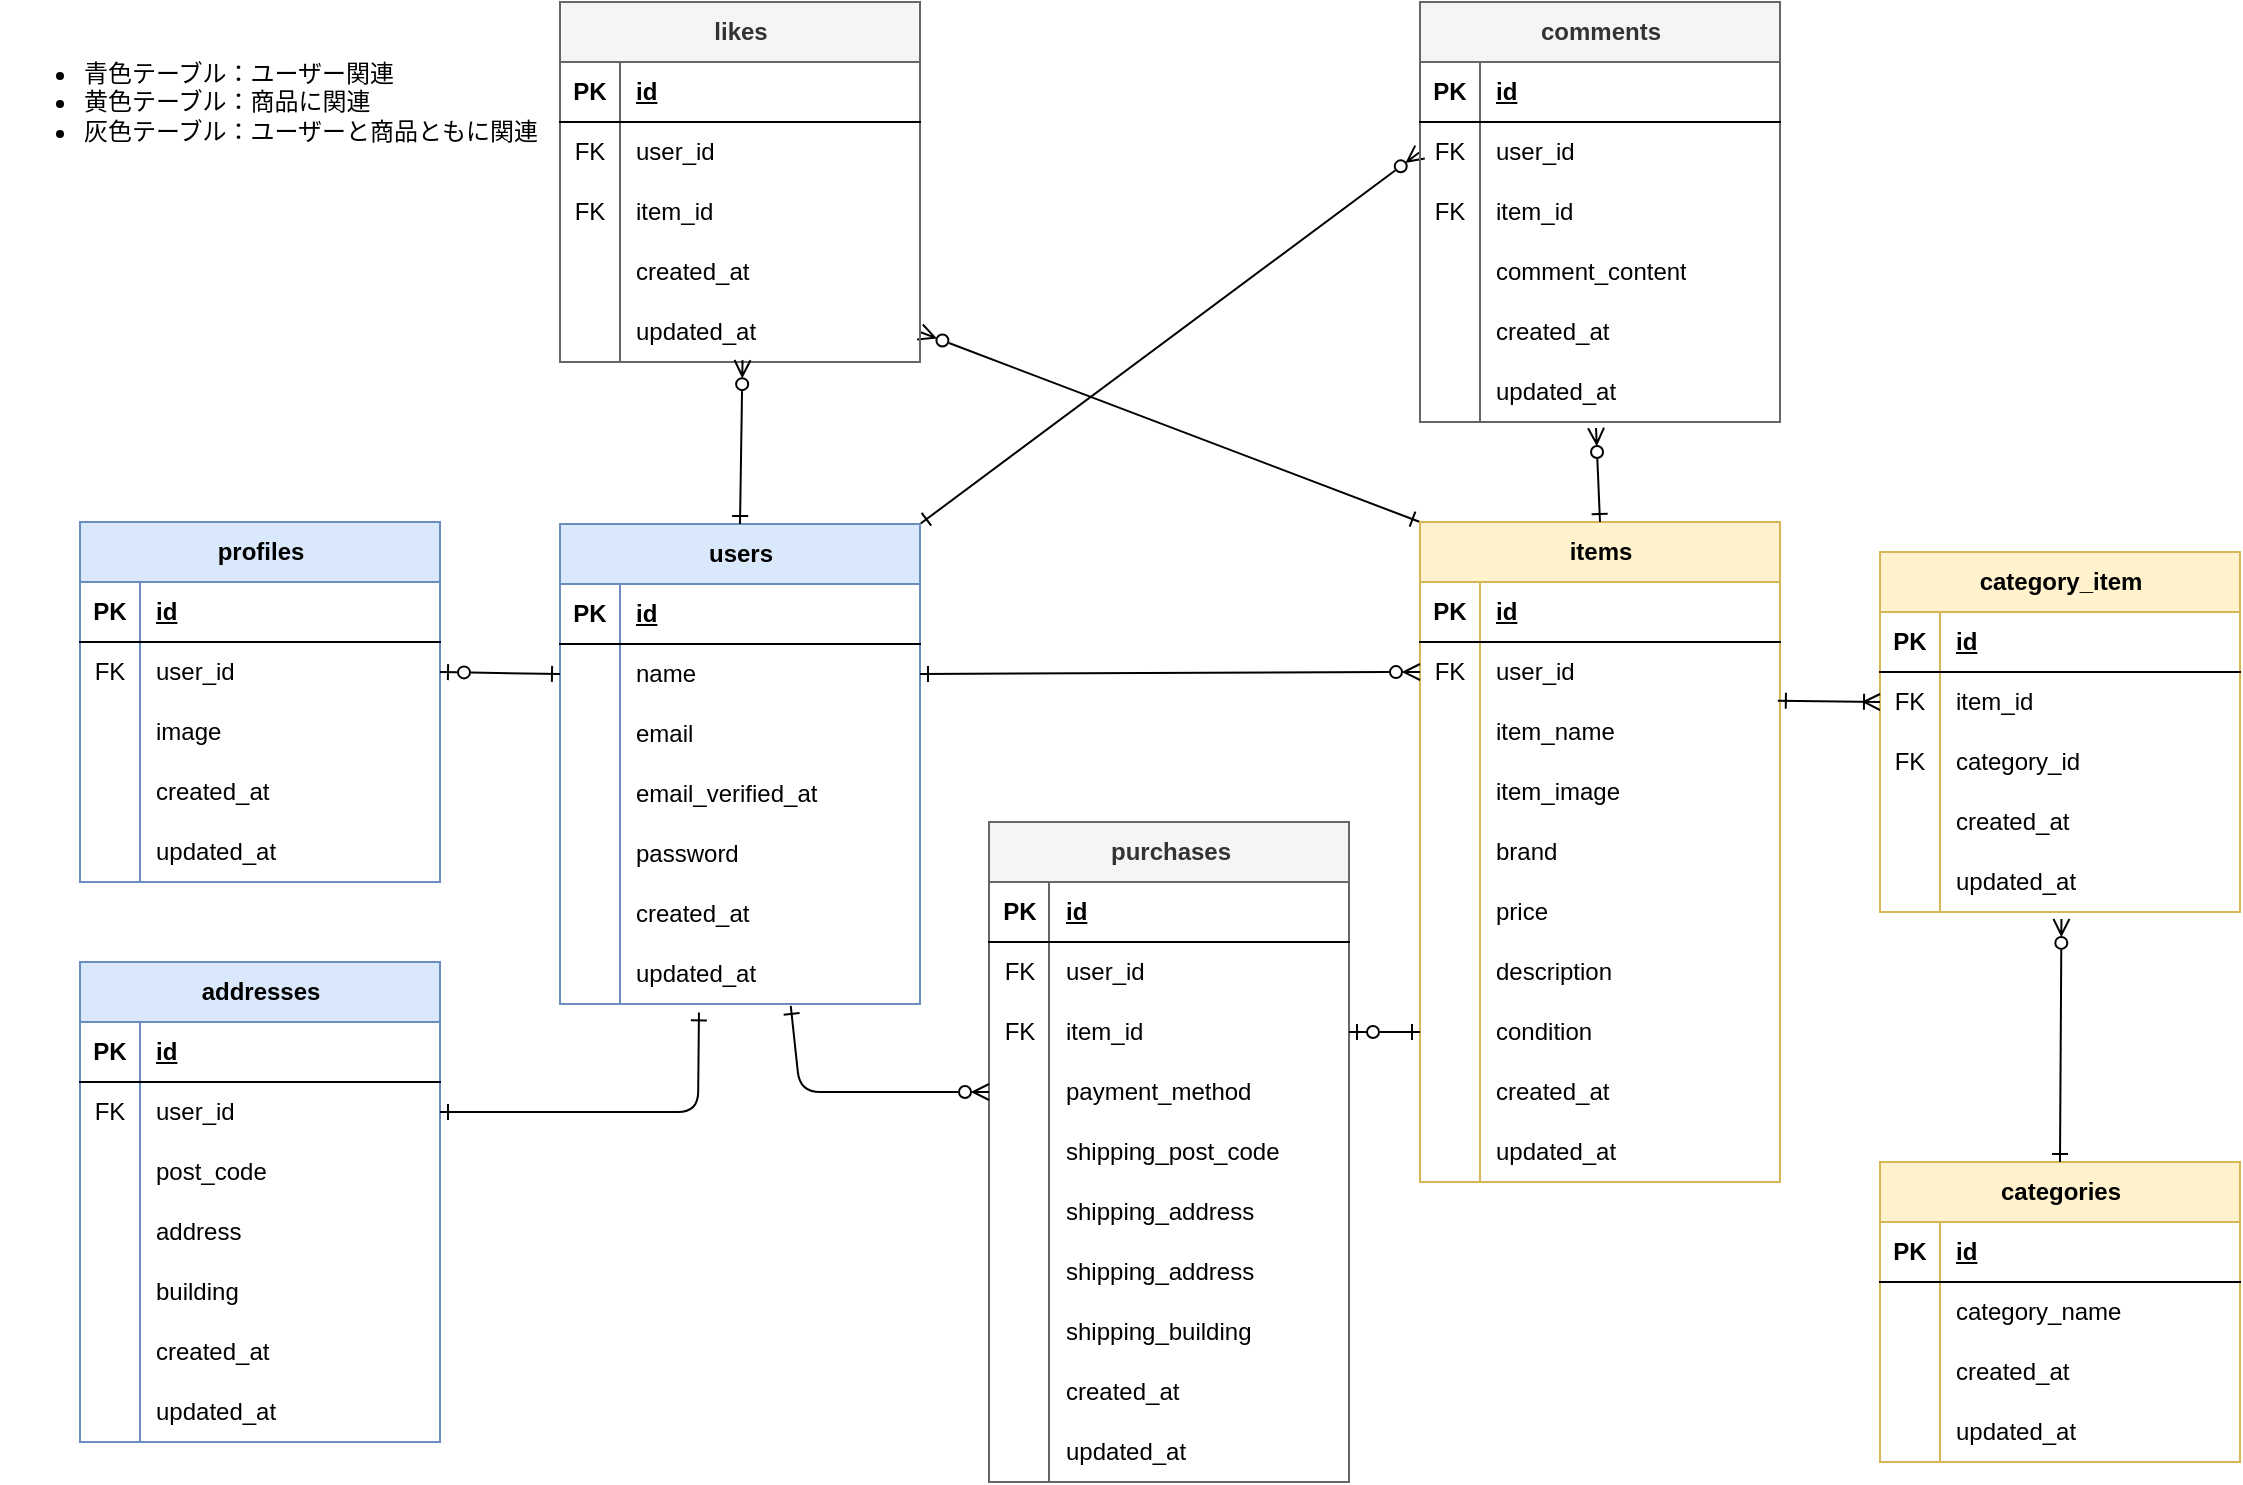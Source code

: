 <mxfile>
    <diagram name="ER図" id="9R0yCqK4_1w_TrIszX1q">
        <mxGraphModel dx="746" dy="499" grid="1" gridSize="10" guides="1" tooltips="1" connect="1" arrows="1" fold="1" page="1" pageScale="1" pageWidth="1169" pageHeight="827" math="0" shadow="0">
            <root>
                <mxCell id="1OMSJBQHM8_yVuDx0vnG-0"/>
                <mxCell id="1OMSJBQHM8_yVuDx0vnG-1" parent="1OMSJBQHM8_yVuDx0vnG-0"/>
                <mxCell id="jwVja3p69dJuQPPGIl_8-7" style="edgeStyle=none;html=1;exitX=1;exitY=0;exitDx=0;exitDy=0;entryX=0;entryY=0.5;entryDx=0;entryDy=0;startArrow=ERone;startFill=0;endArrow=ERzeroToMany;endFill=0;" parent="1OMSJBQHM8_yVuDx0vnG-1" source="1OMSJBQHM8_yVuDx0vnG-2" target="1OMSJBQHM8_yVuDx0vnG-152" edge="1">
                    <mxGeometry relative="1" as="geometry"/>
                </mxCell>
                <mxCell id="1OMSJBQHM8_yVuDx0vnG-2" value="users" style="shape=table;startSize=30;container=1;collapsible=1;childLayout=tableLayout;fixedRows=1;rowLines=0;fontStyle=1;align=center;resizeLast=1;html=1;fillColor=#dae8fc;strokeColor=#6c8ebf;" parent="1OMSJBQHM8_yVuDx0vnG-1" vertex="1">
                    <mxGeometry x="280" y="301" width="180" height="240" as="geometry"/>
                </mxCell>
                <mxCell id="1OMSJBQHM8_yVuDx0vnG-3" value="" style="shape=tableRow;horizontal=0;startSize=0;swimlaneHead=0;swimlaneBody=0;fillColor=none;collapsible=0;dropTarget=0;points=[[0,0.5],[1,0.5]];portConstraint=eastwest;top=0;left=0;right=0;bottom=1;" parent="1OMSJBQHM8_yVuDx0vnG-2" vertex="1">
                    <mxGeometry y="30" width="180" height="30" as="geometry"/>
                </mxCell>
                <mxCell id="1OMSJBQHM8_yVuDx0vnG-4" value="PK" style="shape=partialRectangle;connectable=0;fillColor=none;top=0;left=0;bottom=0;right=0;fontStyle=1;overflow=hidden;whiteSpace=wrap;html=1;" parent="1OMSJBQHM8_yVuDx0vnG-3" vertex="1">
                    <mxGeometry width="30" height="30" as="geometry">
                        <mxRectangle width="30" height="30" as="alternateBounds"/>
                    </mxGeometry>
                </mxCell>
                <mxCell id="1OMSJBQHM8_yVuDx0vnG-5" value="id" style="shape=partialRectangle;connectable=0;fillColor=none;top=0;left=0;bottom=0;right=0;align=left;spacingLeft=6;fontStyle=5;overflow=hidden;whiteSpace=wrap;html=1;" parent="1OMSJBQHM8_yVuDx0vnG-3" vertex="1">
                    <mxGeometry x="30" width="150" height="30" as="geometry">
                        <mxRectangle width="150" height="30" as="alternateBounds"/>
                    </mxGeometry>
                </mxCell>
                <mxCell id="1OMSJBQHM8_yVuDx0vnG-6" value="" style="shape=tableRow;horizontal=0;startSize=0;swimlaneHead=0;swimlaneBody=0;fillColor=none;collapsible=0;dropTarget=0;points=[[0,0.5],[1,0.5]];portConstraint=eastwest;top=0;left=0;right=0;bottom=0;" parent="1OMSJBQHM8_yVuDx0vnG-2" vertex="1">
                    <mxGeometry y="60" width="180" height="30" as="geometry"/>
                </mxCell>
                <mxCell id="1OMSJBQHM8_yVuDx0vnG-7" value="" style="shape=partialRectangle;connectable=0;fillColor=none;top=0;left=0;bottom=0;right=0;editable=1;overflow=hidden;whiteSpace=wrap;html=1;" parent="1OMSJBQHM8_yVuDx0vnG-6" vertex="1">
                    <mxGeometry width="30" height="30" as="geometry">
                        <mxRectangle width="30" height="30" as="alternateBounds"/>
                    </mxGeometry>
                </mxCell>
                <mxCell id="1OMSJBQHM8_yVuDx0vnG-8" value="name" style="shape=partialRectangle;connectable=0;fillColor=none;top=0;left=0;bottom=0;right=0;align=left;spacingLeft=6;overflow=hidden;whiteSpace=wrap;html=1;" parent="1OMSJBQHM8_yVuDx0vnG-6" vertex="1">
                    <mxGeometry x="30" width="150" height="30" as="geometry">
                        <mxRectangle width="150" height="30" as="alternateBounds"/>
                    </mxGeometry>
                </mxCell>
                <mxCell id="1OMSJBQHM8_yVuDx0vnG-9" value="" style="shape=tableRow;horizontal=0;startSize=0;swimlaneHead=0;swimlaneBody=0;fillColor=none;collapsible=0;dropTarget=0;points=[[0,0.5],[1,0.5]];portConstraint=eastwest;top=0;left=0;right=0;bottom=0;" parent="1OMSJBQHM8_yVuDx0vnG-2" vertex="1">
                    <mxGeometry y="90" width="180" height="30" as="geometry"/>
                </mxCell>
                <mxCell id="1OMSJBQHM8_yVuDx0vnG-10" value="" style="shape=partialRectangle;connectable=0;fillColor=none;top=0;left=0;bottom=0;right=0;editable=1;overflow=hidden;whiteSpace=wrap;html=1;" parent="1OMSJBQHM8_yVuDx0vnG-9" vertex="1">
                    <mxGeometry width="30" height="30" as="geometry">
                        <mxRectangle width="30" height="30" as="alternateBounds"/>
                    </mxGeometry>
                </mxCell>
                <mxCell id="1OMSJBQHM8_yVuDx0vnG-11" value="email" style="shape=partialRectangle;connectable=0;fillColor=none;top=0;left=0;bottom=0;right=0;align=left;spacingLeft=6;overflow=hidden;whiteSpace=wrap;html=1;" parent="1OMSJBQHM8_yVuDx0vnG-9" vertex="1">
                    <mxGeometry x="30" width="150" height="30" as="geometry">
                        <mxRectangle width="150" height="30" as="alternateBounds"/>
                    </mxGeometry>
                </mxCell>
                <mxCell id="3" style="shape=tableRow;horizontal=0;startSize=0;swimlaneHead=0;swimlaneBody=0;fillColor=none;collapsible=0;dropTarget=0;points=[[0,0.5],[1,0.5]];portConstraint=eastwest;top=0;left=0;right=0;bottom=0;" vertex="1" parent="1OMSJBQHM8_yVuDx0vnG-2">
                    <mxGeometry y="120" width="180" height="30" as="geometry"/>
                </mxCell>
                <mxCell id="4" style="shape=partialRectangle;connectable=0;fillColor=none;top=0;left=0;bottom=0;right=0;editable=1;overflow=hidden;whiteSpace=wrap;html=1;" vertex="1" parent="3">
                    <mxGeometry width="30" height="30" as="geometry">
                        <mxRectangle width="30" height="30" as="alternateBounds"/>
                    </mxGeometry>
                </mxCell>
                <mxCell id="5" value="email_verified_at" style="shape=partialRectangle;connectable=0;fillColor=none;top=0;left=0;bottom=0;right=0;align=left;spacingLeft=6;overflow=hidden;whiteSpace=wrap;html=1;" vertex="1" parent="3">
                    <mxGeometry x="30" width="150" height="30" as="geometry">
                        <mxRectangle width="150" height="30" as="alternateBounds"/>
                    </mxGeometry>
                </mxCell>
                <mxCell id="1OMSJBQHM8_yVuDx0vnG-12" style="shape=tableRow;horizontal=0;startSize=0;swimlaneHead=0;swimlaneBody=0;fillColor=none;collapsible=0;dropTarget=0;points=[[0,0.5],[1,0.5]];portConstraint=eastwest;top=0;left=0;right=0;bottom=0;" parent="1OMSJBQHM8_yVuDx0vnG-2" vertex="1">
                    <mxGeometry y="150" width="180" height="30" as="geometry"/>
                </mxCell>
                <mxCell id="1OMSJBQHM8_yVuDx0vnG-13" style="shape=partialRectangle;connectable=0;fillColor=none;top=0;left=0;bottom=0;right=0;editable=1;overflow=hidden;whiteSpace=wrap;html=1;" parent="1OMSJBQHM8_yVuDx0vnG-12" vertex="1">
                    <mxGeometry width="30" height="30" as="geometry">
                        <mxRectangle width="30" height="30" as="alternateBounds"/>
                    </mxGeometry>
                </mxCell>
                <mxCell id="1OMSJBQHM8_yVuDx0vnG-14" value="password" style="shape=partialRectangle;connectable=0;fillColor=none;top=0;left=0;bottom=0;right=0;align=left;spacingLeft=6;overflow=hidden;whiteSpace=wrap;html=1;" parent="1OMSJBQHM8_yVuDx0vnG-12" vertex="1">
                    <mxGeometry x="30" width="150" height="30" as="geometry">
                        <mxRectangle width="150" height="30" as="alternateBounds"/>
                    </mxGeometry>
                </mxCell>
                <mxCell id="1OMSJBQHM8_yVuDx0vnG-15" style="shape=tableRow;horizontal=0;startSize=0;swimlaneHead=0;swimlaneBody=0;fillColor=none;collapsible=0;dropTarget=0;points=[[0,0.5],[1,0.5]];portConstraint=eastwest;top=0;left=0;right=0;bottom=0;" parent="1OMSJBQHM8_yVuDx0vnG-2" vertex="1">
                    <mxGeometry y="180" width="180" height="30" as="geometry"/>
                </mxCell>
                <mxCell id="1OMSJBQHM8_yVuDx0vnG-16" style="shape=partialRectangle;connectable=0;fillColor=none;top=0;left=0;bottom=0;right=0;editable=1;overflow=hidden;whiteSpace=wrap;html=1;" parent="1OMSJBQHM8_yVuDx0vnG-15" vertex="1">
                    <mxGeometry width="30" height="30" as="geometry">
                        <mxRectangle width="30" height="30" as="alternateBounds"/>
                    </mxGeometry>
                </mxCell>
                <mxCell id="1OMSJBQHM8_yVuDx0vnG-17" value="created_at" style="shape=partialRectangle;connectable=0;fillColor=none;top=0;left=0;bottom=0;right=0;align=left;spacingLeft=6;overflow=hidden;whiteSpace=wrap;html=1;" parent="1OMSJBQHM8_yVuDx0vnG-15" vertex="1">
                    <mxGeometry x="30" width="150" height="30" as="geometry">
                        <mxRectangle width="150" height="30" as="alternateBounds"/>
                    </mxGeometry>
                </mxCell>
                <mxCell id="1OMSJBQHM8_yVuDx0vnG-18" value="" style="shape=tableRow;horizontal=0;startSize=0;swimlaneHead=0;swimlaneBody=0;fillColor=none;collapsible=0;dropTarget=0;points=[[0,0.5],[1,0.5]];portConstraint=eastwest;top=0;left=0;right=0;bottom=0;" parent="1OMSJBQHM8_yVuDx0vnG-2" vertex="1">
                    <mxGeometry y="210" width="180" height="30" as="geometry"/>
                </mxCell>
                <mxCell id="1OMSJBQHM8_yVuDx0vnG-19" value="" style="shape=partialRectangle;connectable=0;fillColor=none;top=0;left=0;bottom=0;right=0;editable=1;overflow=hidden;whiteSpace=wrap;html=1;" parent="1OMSJBQHM8_yVuDx0vnG-18" vertex="1">
                    <mxGeometry width="30" height="30" as="geometry">
                        <mxRectangle width="30" height="30" as="alternateBounds"/>
                    </mxGeometry>
                </mxCell>
                <mxCell id="1OMSJBQHM8_yVuDx0vnG-20" value="updated_at" style="shape=partialRectangle;connectable=0;fillColor=none;top=0;left=0;bottom=0;right=0;align=left;spacingLeft=6;overflow=hidden;whiteSpace=wrap;html=1;" parent="1OMSJBQHM8_yVuDx0vnG-18" vertex="1">
                    <mxGeometry x="30" width="150" height="30" as="geometry">
                        <mxRectangle width="150" height="30" as="alternateBounds"/>
                    </mxGeometry>
                </mxCell>
                <mxCell id="1OMSJBQHM8_yVuDx0vnG-21" value="profiles" style="shape=table;startSize=30;container=1;collapsible=1;childLayout=tableLayout;fixedRows=1;rowLines=0;fontStyle=1;align=center;resizeLast=1;html=1;fillColor=#dae8fc;strokeColor=#6c8ebf;" parent="1OMSJBQHM8_yVuDx0vnG-1" vertex="1">
                    <mxGeometry x="40" y="300" width="180" height="180" as="geometry"/>
                </mxCell>
                <mxCell id="1OMSJBQHM8_yVuDx0vnG-22" value="" style="shape=tableRow;horizontal=0;startSize=0;swimlaneHead=0;swimlaneBody=0;fillColor=none;collapsible=0;dropTarget=0;points=[[0,0.5],[1,0.5]];portConstraint=eastwest;top=0;left=0;right=0;bottom=1;" parent="1OMSJBQHM8_yVuDx0vnG-21" vertex="1">
                    <mxGeometry y="30" width="180" height="30" as="geometry"/>
                </mxCell>
                <mxCell id="1OMSJBQHM8_yVuDx0vnG-23" value="PK" style="shape=partialRectangle;connectable=0;fillColor=none;top=0;left=0;bottom=0;right=0;fontStyle=1;overflow=hidden;whiteSpace=wrap;html=1;" parent="1OMSJBQHM8_yVuDx0vnG-22" vertex="1">
                    <mxGeometry width="30" height="30" as="geometry">
                        <mxRectangle width="30" height="30" as="alternateBounds"/>
                    </mxGeometry>
                </mxCell>
                <mxCell id="1OMSJBQHM8_yVuDx0vnG-24" value="id" style="shape=partialRectangle;connectable=0;fillColor=none;top=0;left=0;bottom=0;right=0;align=left;spacingLeft=6;fontStyle=5;overflow=hidden;whiteSpace=wrap;html=1;" parent="1OMSJBQHM8_yVuDx0vnG-22" vertex="1">
                    <mxGeometry x="30" width="150" height="30" as="geometry">
                        <mxRectangle width="150" height="30" as="alternateBounds"/>
                    </mxGeometry>
                </mxCell>
                <mxCell id="1OMSJBQHM8_yVuDx0vnG-25" value="" style="shape=tableRow;horizontal=0;startSize=0;swimlaneHead=0;swimlaneBody=0;fillColor=none;collapsible=0;dropTarget=0;points=[[0,0.5],[1,0.5]];portConstraint=eastwest;top=0;left=0;right=0;bottom=0;" parent="1OMSJBQHM8_yVuDx0vnG-21" vertex="1">
                    <mxGeometry y="60" width="180" height="30" as="geometry"/>
                </mxCell>
                <mxCell id="1OMSJBQHM8_yVuDx0vnG-26" value="FK" style="shape=partialRectangle;connectable=0;fillColor=none;top=0;left=0;bottom=0;right=0;editable=1;overflow=hidden;whiteSpace=wrap;html=1;" parent="1OMSJBQHM8_yVuDx0vnG-25" vertex="1">
                    <mxGeometry width="30" height="30" as="geometry">
                        <mxRectangle width="30" height="30" as="alternateBounds"/>
                    </mxGeometry>
                </mxCell>
                <mxCell id="1OMSJBQHM8_yVuDx0vnG-27" value="user_id" style="shape=partialRectangle;connectable=0;fillColor=none;top=0;left=0;bottom=0;right=0;align=left;spacingLeft=6;overflow=hidden;whiteSpace=wrap;html=1;" parent="1OMSJBQHM8_yVuDx0vnG-25" vertex="1">
                    <mxGeometry x="30" width="150" height="30" as="geometry">
                        <mxRectangle width="150" height="30" as="alternateBounds"/>
                    </mxGeometry>
                </mxCell>
                <mxCell id="1OMSJBQHM8_yVuDx0vnG-28" style="shape=tableRow;horizontal=0;startSize=0;swimlaneHead=0;swimlaneBody=0;fillColor=none;collapsible=0;dropTarget=0;points=[[0,0.5],[1,0.5]];portConstraint=eastwest;top=0;left=0;right=0;bottom=0;" parent="1OMSJBQHM8_yVuDx0vnG-21" vertex="1">
                    <mxGeometry y="90" width="180" height="30" as="geometry"/>
                </mxCell>
                <mxCell id="1OMSJBQHM8_yVuDx0vnG-29" style="shape=partialRectangle;connectable=0;fillColor=none;top=0;left=0;bottom=0;right=0;editable=1;overflow=hidden;whiteSpace=wrap;html=1;" parent="1OMSJBQHM8_yVuDx0vnG-28" vertex="1">
                    <mxGeometry width="30" height="30" as="geometry">
                        <mxRectangle width="30" height="30" as="alternateBounds"/>
                    </mxGeometry>
                </mxCell>
                <mxCell id="1OMSJBQHM8_yVuDx0vnG-30" value="image" style="shape=partialRectangle;connectable=0;fillColor=none;top=0;left=0;bottom=0;right=0;align=left;spacingLeft=6;overflow=hidden;whiteSpace=wrap;html=1;" parent="1OMSJBQHM8_yVuDx0vnG-28" vertex="1">
                    <mxGeometry x="30" width="150" height="30" as="geometry">
                        <mxRectangle width="150" height="30" as="alternateBounds"/>
                    </mxGeometry>
                </mxCell>
                <mxCell id="1OMSJBQHM8_yVuDx0vnG-31" value="" style="shape=tableRow;horizontal=0;startSize=0;swimlaneHead=0;swimlaneBody=0;fillColor=none;collapsible=0;dropTarget=0;points=[[0,0.5],[1,0.5]];portConstraint=eastwest;top=0;left=0;right=0;bottom=0;" parent="1OMSJBQHM8_yVuDx0vnG-21" vertex="1">
                    <mxGeometry y="120" width="180" height="30" as="geometry"/>
                </mxCell>
                <mxCell id="1OMSJBQHM8_yVuDx0vnG-32" value="" style="shape=partialRectangle;connectable=0;fillColor=none;top=0;left=0;bottom=0;right=0;editable=1;overflow=hidden;whiteSpace=wrap;html=1;" parent="1OMSJBQHM8_yVuDx0vnG-31" vertex="1">
                    <mxGeometry width="30" height="30" as="geometry">
                        <mxRectangle width="30" height="30" as="alternateBounds"/>
                    </mxGeometry>
                </mxCell>
                <mxCell id="1OMSJBQHM8_yVuDx0vnG-33" value="&lt;span style=&quot;color: rgb(0, 0, 0);&quot;&gt;created_at&lt;/span&gt;" style="shape=partialRectangle;connectable=0;fillColor=none;top=0;left=0;bottom=0;right=0;align=left;spacingLeft=6;overflow=hidden;whiteSpace=wrap;html=1;" parent="1OMSJBQHM8_yVuDx0vnG-31" vertex="1">
                    <mxGeometry x="30" width="150" height="30" as="geometry">
                        <mxRectangle width="150" height="30" as="alternateBounds"/>
                    </mxGeometry>
                </mxCell>
                <mxCell id="1OMSJBQHM8_yVuDx0vnG-34" value="" style="shape=tableRow;horizontal=0;startSize=0;swimlaneHead=0;swimlaneBody=0;fillColor=none;collapsible=0;dropTarget=0;points=[[0,0.5],[1,0.5]];portConstraint=eastwest;top=0;left=0;right=0;bottom=0;" parent="1OMSJBQHM8_yVuDx0vnG-21" vertex="1">
                    <mxGeometry y="150" width="180" height="30" as="geometry"/>
                </mxCell>
                <mxCell id="1OMSJBQHM8_yVuDx0vnG-35" value="" style="shape=partialRectangle;connectable=0;fillColor=none;top=0;left=0;bottom=0;right=0;editable=1;overflow=hidden;whiteSpace=wrap;html=1;" parent="1OMSJBQHM8_yVuDx0vnG-34" vertex="1">
                    <mxGeometry width="30" height="30" as="geometry">
                        <mxRectangle width="30" height="30" as="alternateBounds"/>
                    </mxGeometry>
                </mxCell>
                <mxCell id="1OMSJBQHM8_yVuDx0vnG-36" value="&lt;span style=&quot;color: rgb(0, 0, 0);&quot;&gt;updated_at&lt;/span&gt;" style="shape=partialRectangle;connectable=0;fillColor=none;top=0;left=0;bottom=0;right=0;align=left;spacingLeft=6;overflow=hidden;whiteSpace=wrap;html=1;" parent="1OMSJBQHM8_yVuDx0vnG-34" vertex="1">
                    <mxGeometry x="30" width="150" height="30" as="geometry">
                        <mxRectangle width="150" height="30" as="alternateBounds"/>
                    </mxGeometry>
                </mxCell>
                <mxCell id="1OMSJBQHM8_yVuDx0vnG-37" value="addresses" style="shape=table;startSize=30;container=1;collapsible=1;childLayout=tableLayout;fixedRows=1;rowLines=0;fontStyle=1;align=center;resizeLast=1;html=1;fillColor=#dae8fc;strokeColor=#6c8ebf;" parent="1OMSJBQHM8_yVuDx0vnG-1" vertex="1">
                    <mxGeometry x="40" y="520" width="180" height="240" as="geometry"/>
                </mxCell>
                <mxCell id="1OMSJBQHM8_yVuDx0vnG-38" value="" style="shape=tableRow;horizontal=0;startSize=0;swimlaneHead=0;swimlaneBody=0;fillColor=none;collapsible=0;dropTarget=0;points=[[0,0.5],[1,0.5]];portConstraint=eastwest;top=0;left=0;right=0;bottom=1;" parent="1OMSJBQHM8_yVuDx0vnG-37" vertex="1">
                    <mxGeometry y="30" width="180" height="30" as="geometry"/>
                </mxCell>
                <mxCell id="1OMSJBQHM8_yVuDx0vnG-39" value="PK" style="shape=partialRectangle;connectable=0;fillColor=none;top=0;left=0;bottom=0;right=0;fontStyle=1;overflow=hidden;whiteSpace=wrap;html=1;" parent="1OMSJBQHM8_yVuDx0vnG-38" vertex="1">
                    <mxGeometry width="30" height="30" as="geometry">
                        <mxRectangle width="30" height="30" as="alternateBounds"/>
                    </mxGeometry>
                </mxCell>
                <mxCell id="1OMSJBQHM8_yVuDx0vnG-40" value="id" style="shape=partialRectangle;connectable=0;fillColor=none;top=0;left=0;bottom=0;right=0;align=left;spacingLeft=6;fontStyle=5;overflow=hidden;whiteSpace=wrap;html=1;" parent="1OMSJBQHM8_yVuDx0vnG-38" vertex="1">
                    <mxGeometry x="30" width="150" height="30" as="geometry">
                        <mxRectangle width="150" height="30" as="alternateBounds"/>
                    </mxGeometry>
                </mxCell>
                <mxCell id="1OMSJBQHM8_yVuDx0vnG-41" value="" style="shape=tableRow;horizontal=0;startSize=0;swimlaneHead=0;swimlaneBody=0;fillColor=none;collapsible=0;dropTarget=0;points=[[0,0.5],[1,0.5]];portConstraint=eastwest;top=0;left=0;right=0;bottom=0;" parent="1OMSJBQHM8_yVuDx0vnG-37" vertex="1">
                    <mxGeometry y="60" width="180" height="30" as="geometry"/>
                </mxCell>
                <mxCell id="1OMSJBQHM8_yVuDx0vnG-42" value="FK" style="shape=partialRectangle;connectable=0;fillColor=none;top=0;left=0;bottom=0;right=0;editable=1;overflow=hidden;whiteSpace=wrap;html=1;" parent="1OMSJBQHM8_yVuDx0vnG-41" vertex="1">
                    <mxGeometry width="30" height="30" as="geometry">
                        <mxRectangle width="30" height="30" as="alternateBounds"/>
                    </mxGeometry>
                </mxCell>
                <mxCell id="1OMSJBQHM8_yVuDx0vnG-43" value="user_id" style="shape=partialRectangle;connectable=0;fillColor=none;top=0;left=0;bottom=0;right=0;align=left;spacingLeft=6;overflow=hidden;whiteSpace=wrap;html=1;" parent="1OMSJBQHM8_yVuDx0vnG-41" vertex="1">
                    <mxGeometry x="30" width="150" height="30" as="geometry">
                        <mxRectangle width="150" height="30" as="alternateBounds"/>
                    </mxGeometry>
                </mxCell>
                <mxCell id="1OMSJBQHM8_yVuDx0vnG-44" value="" style="shape=tableRow;horizontal=0;startSize=0;swimlaneHead=0;swimlaneBody=0;fillColor=none;collapsible=0;dropTarget=0;points=[[0,0.5],[1,0.5]];portConstraint=eastwest;top=0;left=0;right=0;bottom=0;" parent="1OMSJBQHM8_yVuDx0vnG-37" vertex="1">
                    <mxGeometry y="90" width="180" height="30" as="geometry"/>
                </mxCell>
                <mxCell id="1OMSJBQHM8_yVuDx0vnG-45" value="" style="shape=partialRectangle;connectable=0;fillColor=none;top=0;left=0;bottom=0;right=0;editable=1;overflow=hidden;whiteSpace=wrap;html=1;" parent="1OMSJBQHM8_yVuDx0vnG-44" vertex="1">
                    <mxGeometry width="30" height="30" as="geometry">
                        <mxRectangle width="30" height="30" as="alternateBounds"/>
                    </mxGeometry>
                </mxCell>
                <mxCell id="1OMSJBQHM8_yVuDx0vnG-46" value="post_code" style="shape=partialRectangle;connectable=0;fillColor=none;top=0;left=0;bottom=0;right=0;align=left;spacingLeft=6;overflow=hidden;whiteSpace=wrap;html=1;" parent="1OMSJBQHM8_yVuDx0vnG-44" vertex="1">
                    <mxGeometry x="30" width="150" height="30" as="geometry">
                        <mxRectangle width="150" height="30" as="alternateBounds"/>
                    </mxGeometry>
                </mxCell>
                <mxCell id="1OMSJBQHM8_yVuDx0vnG-47" value="" style="shape=tableRow;horizontal=0;startSize=0;swimlaneHead=0;swimlaneBody=0;fillColor=none;collapsible=0;dropTarget=0;points=[[0,0.5],[1,0.5]];portConstraint=eastwest;top=0;left=0;right=0;bottom=0;" parent="1OMSJBQHM8_yVuDx0vnG-37" vertex="1">
                    <mxGeometry y="120" width="180" height="30" as="geometry"/>
                </mxCell>
                <mxCell id="1OMSJBQHM8_yVuDx0vnG-48" value="" style="shape=partialRectangle;connectable=0;fillColor=none;top=0;left=0;bottom=0;right=0;editable=1;overflow=hidden;whiteSpace=wrap;html=1;" parent="1OMSJBQHM8_yVuDx0vnG-47" vertex="1">
                    <mxGeometry width="30" height="30" as="geometry">
                        <mxRectangle width="30" height="30" as="alternateBounds"/>
                    </mxGeometry>
                </mxCell>
                <mxCell id="1OMSJBQHM8_yVuDx0vnG-49" value="address" style="shape=partialRectangle;connectable=0;fillColor=none;top=0;left=0;bottom=0;right=0;align=left;spacingLeft=6;overflow=hidden;whiteSpace=wrap;html=1;" parent="1OMSJBQHM8_yVuDx0vnG-47" vertex="1">
                    <mxGeometry x="30" width="150" height="30" as="geometry">
                        <mxRectangle width="150" height="30" as="alternateBounds"/>
                    </mxGeometry>
                </mxCell>
                <mxCell id="1OMSJBQHM8_yVuDx0vnG-50" style="shape=tableRow;horizontal=0;startSize=0;swimlaneHead=0;swimlaneBody=0;fillColor=none;collapsible=0;dropTarget=0;points=[[0,0.5],[1,0.5]];portConstraint=eastwest;top=0;left=0;right=0;bottom=0;" parent="1OMSJBQHM8_yVuDx0vnG-37" vertex="1">
                    <mxGeometry y="150" width="180" height="30" as="geometry"/>
                </mxCell>
                <mxCell id="1OMSJBQHM8_yVuDx0vnG-51" style="shape=partialRectangle;connectable=0;fillColor=none;top=0;left=0;bottom=0;right=0;editable=1;overflow=hidden;whiteSpace=wrap;html=1;" parent="1OMSJBQHM8_yVuDx0vnG-50" vertex="1">
                    <mxGeometry width="30" height="30" as="geometry">
                        <mxRectangle width="30" height="30" as="alternateBounds"/>
                    </mxGeometry>
                </mxCell>
                <mxCell id="1OMSJBQHM8_yVuDx0vnG-52" value="building" style="shape=partialRectangle;connectable=0;fillColor=none;top=0;left=0;bottom=0;right=0;align=left;spacingLeft=6;overflow=hidden;whiteSpace=wrap;html=1;" parent="1OMSJBQHM8_yVuDx0vnG-50" vertex="1">
                    <mxGeometry x="30" width="150" height="30" as="geometry">
                        <mxRectangle width="150" height="30" as="alternateBounds"/>
                    </mxGeometry>
                </mxCell>
                <mxCell id="1OMSJBQHM8_yVuDx0vnG-53" style="shape=tableRow;horizontal=0;startSize=0;swimlaneHead=0;swimlaneBody=0;fillColor=none;collapsible=0;dropTarget=0;points=[[0,0.5],[1,0.5]];portConstraint=eastwest;top=0;left=0;right=0;bottom=0;" parent="1OMSJBQHM8_yVuDx0vnG-37" vertex="1">
                    <mxGeometry y="180" width="180" height="30" as="geometry"/>
                </mxCell>
                <mxCell id="1OMSJBQHM8_yVuDx0vnG-54" style="shape=partialRectangle;connectable=0;fillColor=none;top=0;left=0;bottom=0;right=0;editable=1;overflow=hidden;whiteSpace=wrap;html=1;" parent="1OMSJBQHM8_yVuDx0vnG-53" vertex="1">
                    <mxGeometry width="30" height="30" as="geometry">
                        <mxRectangle width="30" height="30" as="alternateBounds"/>
                    </mxGeometry>
                </mxCell>
                <mxCell id="1OMSJBQHM8_yVuDx0vnG-55" value="&lt;span style=&quot;color: rgb(0, 0, 0);&quot;&gt;created_at&lt;/span&gt;" style="shape=partialRectangle;connectable=0;fillColor=none;top=0;left=0;bottom=0;right=0;align=left;spacingLeft=6;overflow=hidden;whiteSpace=wrap;html=1;" parent="1OMSJBQHM8_yVuDx0vnG-53" vertex="1">
                    <mxGeometry x="30" width="150" height="30" as="geometry">
                        <mxRectangle width="150" height="30" as="alternateBounds"/>
                    </mxGeometry>
                </mxCell>
                <mxCell id="1OMSJBQHM8_yVuDx0vnG-56" style="shape=tableRow;horizontal=0;startSize=0;swimlaneHead=0;swimlaneBody=0;fillColor=none;collapsible=0;dropTarget=0;points=[[0,0.5],[1,0.5]];portConstraint=eastwest;top=0;left=0;right=0;bottom=0;" parent="1OMSJBQHM8_yVuDx0vnG-37" vertex="1">
                    <mxGeometry y="210" width="180" height="30" as="geometry"/>
                </mxCell>
                <mxCell id="1OMSJBQHM8_yVuDx0vnG-57" style="shape=partialRectangle;connectable=0;fillColor=none;top=0;left=0;bottom=0;right=0;editable=1;overflow=hidden;whiteSpace=wrap;html=1;" parent="1OMSJBQHM8_yVuDx0vnG-56" vertex="1">
                    <mxGeometry width="30" height="30" as="geometry">
                        <mxRectangle width="30" height="30" as="alternateBounds"/>
                    </mxGeometry>
                </mxCell>
                <mxCell id="1OMSJBQHM8_yVuDx0vnG-58" value="&lt;span style=&quot;color: rgb(0, 0, 0);&quot;&gt;updated_at&lt;/span&gt;" style="shape=partialRectangle;connectable=0;fillColor=none;top=0;left=0;bottom=0;right=0;align=left;spacingLeft=6;overflow=hidden;whiteSpace=wrap;html=1;" parent="1OMSJBQHM8_yVuDx0vnG-56" vertex="1">
                    <mxGeometry x="30" width="150" height="30" as="geometry">
                        <mxRectangle width="150" height="30" as="alternateBounds"/>
                    </mxGeometry>
                </mxCell>
                <mxCell id="jwVja3p69dJuQPPGIl_8-6" style="edgeStyle=none;html=1;exitX=0;exitY=0;exitDx=0;exitDy=0;entryX=1;entryY=0.5;entryDx=0;entryDy=0;endArrow=ERzeroToMany;endFill=0;startArrow=ERone;startFill=0;" parent="1OMSJBQHM8_yVuDx0vnG-1" source="1OMSJBQHM8_yVuDx0vnG-59" target="1OMSJBQHM8_yVuDx0vnG-180" edge="1">
                    <mxGeometry relative="1" as="geometry"/>
                </mxCell>
                <mxCell id="1OMSJBQHM8_yVuDx0vnG-59" value="items" style="shape=table;startSize=30;container=1;collapsible=1;childLayout=tableLayout;fixedRows=1;rowLines=0;fontStyle=1;align=center;resizeLast=1;html=1;fillColor=#fff2cc;strokeColor=#d6b656;" parent="1OMSJBQHM8_yVuDx0vnG-1" vertex="1">
                    <mxGeometry x="710" y="300" width="180" height="330" as="geometry"/>
                </mxCell>
                <mxCell id="1OMSJBQHM8_yVuDx0vnG-60" value="" style="shape=tableRow;horizontal=0;startSize=0;swimlaneHead=0;swimlaneBody=0;fillColor=none;collapsible=0;dropTarget=0;points=[[0,0.5],[1,0.5]];portConstraint=eastwest;top=0;left=0;right=0;bottom=1;" parent="1OMSJBQHM8_yVuDx0vnG-59" vertex="1">
                    <mxGeometry y="30" width="180" height="30" as="geometry"/>
                </mxCell>
                <mxCell id="1OMSJBQHM8_yVuDx0vnG-61" value="PK" style="shape=partialRectangle;connectable=0;fillColor=none;top=0;left=0;bottom=0;right=0;fontStyle=1;overflow=hidden;whiteSpace=wrap;html=1;" parent="1OMSJBQHM8_yVuDx0vnG-60" vertex="1">
                    <mxGeometry width="30" height="30" as="geometry">
                        <mxRectangle width="30" height="30" as="alternateBounds"/>
                    </mxGeometry>
                </mxCell>
                <mxCell id="1OMSJBQHM8_yVuDx0vnG-62" value="id" style="shape=partialRectangle;connectable=0;fillColor=none;top=0;left=0;bottom=0;right=0;align=left;spacingLeft=6;fontStyle=5;overflow=hidden;whiteSpace=wrap;html=1;" parent="1OMSJBQHM8_yVuDx0vnG-60" vertex="1">
                    <mxGeometry x="30" width="150" height="30" as="geometry">
                        <mxRectangle width="150" height="30" as="alternateBounds"/>
                    </mxGeometry>
                </mxCell>
                <mxCell id="1OMSJBQHM8_yVuDx0vnG-63" value="" style="shape=tableRow;horizontal=0;startSize=0;swimlaneHead=0;swimlaneBody=0;fillColor=none;collapsible=0;dropTarget=0;points=[[0,0.5],[1,0.5]];portConstraint=eastwest;top=0;left=0;right=0;bottom=0;" parent="1OMSJBQHM8_yVuDx0vnG-59" vertex="1">
                    <mxGeometry y="60" width="180" height="30" as="geometry"/>
                </mxCell>
                <mxCell id="1OMSJBQHM8_yVuDx0vnG-64" value="FK" style="shape=partialRectangle;connectable=0;fillColor=none;top=0;left=0;bottom=0;right=0;editable=1;overflow=hidden;whiteSpace=wrap;html=1;" parent="1OMSJBQHM8_yVuDx0vnG-63" vertex="1">
                    <mxGeometry width="30" height="30" as="geometry">
                        <mxRectangle width="30" height="30" as="alternateBounds"/>
                    </mxGeometry>
                </mxCell>
                <mxCell id="1OMSJBQHM8_yVuDx0vnG-65" value="user_id" style="shape=partialRectangle;connectable=0;fillColor=none;top=0;left=0;bottom=0;right=0;align=left;spacingLeft=6;overflow=hidden;whiteSpace=wrap;html=1;" parent="1OMSJBQHM8_yVuDx0vnG-63" vertex="1">
                    <mxGeometry x="30" width="150" height="30" as="geometry">
                        <mxRectangle width="150" height="30" as="alternateBounds"/>
                    </mxGeometry>
                </mxCell>
                <mxCell id="1OMSJBQHM8_yVuDx0vnG-66" value="" style="shape=tableRow;horizontal=0;startSize=0;swimlaneHead=0;swimlaneBody=0;fillColor=none;collapsible=0;dropTarget=0;points=[[0,0.5],[1,0.5]];portConstraint=eastwest;top=0;left=0;right=0;bottom=0;" parent="1OMSJBQHM8_yVuDx0vnG-59" vertex="1">
                    <mxGeometry y="90" width="180" height="30" as="geometry"/>
                </mxCell>
                <mxCell id="1OMSJBQHM8_yVuDx0vnG-67" value="" style="shape=partialRectangle;connectable=0;fillColor=none;top=0;left=0;bottom=0;right=0;editable=1;overflow=hidden;whiteSpace=wrap;html=1;" parent="1OMSJBQHM8_yVuDx0vnG-66" vertex="1">
                    <mxGeometry width="30" height="30" as="geometry">
                        <mxRectangle width="30" height="30" as="alternateBounds"/>
                    </mxGeometry>
                </mxCell>
                <mxCell id="1OMSJBQHM8_yVuDx0vnG-68" value="item_name" style="shape=partialRectangle;connectable=0;fillColor=none;top=0;left=0;bottom=0;right=0;align=left;spacingLeft=6;overflow=hidden;whiteSpace=wrap;html=1;" parent="1OMSJBQHM8_yVuDx0vnG-66" vertex="1">
                    <mxGeometry x="30" width="150" height="30" as="geometry">
                        <mxRectangle width="150" height="30" as="alternateBounds"/>
                    </mxGeometry>
                </mxCell>
                <mxCell id="1OMSJBQHM8_yVuDx0vnG-69" value="" style="shape=tableRow;horizontal=0;startSize=0;swimlaneHead=0;swimlaneBody=0;fillColor=none;collapsible=0;dropTarget=0;points=[[0,0.5],[1,0.5]];portConstraint=eastwest;top=0;left=0;right=0;bottom=0;" parent="1OMSJBQHM8_yVuDx0vnG-59" vertex="1">
                    <mxGeometry y="120" width="180" height="30" as="geometry"/>
                </mxCell>
                <mxCell id="1OMSJBQHM8_yVuDx0vnG-70" value="" style="shape=partialRectangle;connectable=0;fillColor=none;top=0;left=0;bottom=0;right=0;editable=1;overflow=hidden;whiteSpace=wrap;html=1;" parent="1OMSJBQHM8_yVuDx0vnG-69" vertex="1">
                    <mxGeometry width="30" height="30" as="geometry">
                        <mxRectangle width="30" height="30" as="alternateBounds"/>
                    </mxGeometry>
                </mxCell>
                <mxCell id="1OMSJBQHM8_yVuDx0vnG-71" value="item_image" style="shape=partialRectangle;connectable=0;fillColor=none;top=0;left=0;bottom=0;right=0;align=left;spacingLeft=6;overflow=hidden;whiteSpace=wrap;html=1;" parent="1OMSJBQHM8_yVuDx0vnG-69" vertex="1">
                    <mxGeometry x="30" width="150" height="30" as="geometry">
                        <mxRectangle width="150" height="30" as="alternateBounds"/>
                    </mxGeometry>
                </mxCell>
                <mxCell id="1OMSJBQHM8_yVuDx0vnG-72" style="shape=tableRow;horizontal=0;startSize=0;swimlaneHead=0;swimlaneBody=0;fillColor=none;collapsible=0;dropTarget=0;points=[[0,0.5],[1,0.5]];portConstraint=eastwest;top=0;left=0;right=0;bottom=0;" parent="1OMSJBQHM8_yVuDx0vnG-59" vertex="1">
                    <mxGeometry y="150" width="180" height="30" as="geometry"/>
                </mxCell>
                <mxCell id="1OMSJBQHM8_yVuDx0vnG-73" style="shape=partialRectangle;connectable=0;fillColor=none;top=0;left=0;bottom=0;right=0;editable=1;overflow=hidden;whiteSpace=wrap;html=1;" parent="1OMSJBQHM8_yVuDx0vnG-72" vertex="1">
                    <mxGeometry width="30" height="30" as="geometry">
                        <mxRectangle width="30" height="30" as="alternateBounds"/>
                    </mxGeometry>
                </mxCell>
                <mxCell id="1OMSJBQHM8_yVuDx0vnG-74" value="brand" style="shape=partialRectangle;connectable=0;fillColor=none;top=0;left=0;bottom=0;right=0;align=left;spacingLeft=6;overflow=hidden;whiteSpace=wrap;html=1;" parent="1OMSJBQHM8_yVuDx0vnG-72" vertex="1">
                    <mxGeometry x="30" width="150" height="30" as="geometry">
                        <mxRectangle width="150" height="30" as="alternateBounds"/>
                    </mxGeometry>
                </mxCell>
                <mxCell id="1OMSJBQHM8_yVuDx0vnG-75" style="shape=tableRow;horizontal=0;startSize=0;swimlaneHead=0;swimlaneBody=0;fillColor=none;collapsible=0;dropTarget=0;points=[[0,0.5],[1,0.5]];portConstraint=eastwest;top=0;left=0;right=0;bottom=0;" parent="1OMSJBQHM8_yVuDx0vnG-59" vertex="1">
                    <mxGeometry y="180" width="180" height="30" as="geometry"/>
                </mxCell>
                <mxCell id="1OMSJBQHM8_yVuDx0vnG-76" style="shape=partialRectangle;connectable=0;fillColor=none;top=0;left=0;bottom=0;right=0;editable=1;overflow=hidden;whiteSpace=wrap;html=1;" parent="1OMSJBQHM8_yVuDx0vnG-75" vertex="1">
                    <mxGeometry width="30" height="30" as="geometry">
                        <mxRectangle width="30" height="30" as="alternateBounds"/>
                    </mxGeometry>
                </mxCell>
                <mxCell id="1OMSJBQHM8_yVuDx0vnG-77" value="price" style="shape=partialRectangle;connectable=0;fillColor=none;top=0;left=0;bottom=0;right=0;align=left;spacingLeft=6;overflow=hidden;whiteSpace=wrap;html=1;" parent="1OMSJBQHM8_yVuDx0vnG-75" vertex="1">
                    <mxGeometry x="30" width="150" height="30" as="geometry">
                        <mxRectangle width="150" height="30" as="alternateBounds"/>
                    </mxGeometry>
                </mxCell>
                <mxCell id="1OMSJBQHM8_yVuDx0vnG-78" style="shape=tableRow;horizontal=0;startSize=0;swimlaneHead=0;swimlaneBody=0;fillColor=none;collapsible=0;dropTarget=0;points=[[0,0.5],[1,0.5]];portConstraint=eastwest;top=0;left=0;right=0;bottom=0;" parent="1OMSJBQHM8_yVuDx0vnG-59" vertex="1">
                    <mxGeometry y="210" width="180" height="30" as="geometry"/>
                </mxCell>
                <mxCell id="1OMSJBQHM8_yVuDx0vnG-79" style="shape=partialRectangle;connectable=0;fillColor=none;top=0;left=0;bottom=0;right=0;editable=1;overflow=hidden;whiteSpace=wrap;html=1;" parent="1OMSJBQHM8_yVuDx0vnG-78" vertex="1">
                    <mxGeometry width="30" height="30" as="geometry">
                        <mxRectangle width="30" height="30" as="alternateBounds"/>
                    </mxGeometry>
                </mxCell>
                <mxCell id="1OMSJBQHM8_yVuDx0vnG-80" value="description" style="shape=partialRectangle;connectable=0;fillColor=none;top=0;left=0;bottom=0;right=0;align=left;spacingLeft=6;overflow=hidden;whiteSpace=wrap;html=1;" parent="1OMSJBQHM8_yVuDx0vnG-78" vertex="1">
                    <mxGeometry x="30" width="150" height="30" as="geometry">
                        <mxRectangle width="150" height="30" as="alternateBounds"/>
                    </mxGeometry>
                </mxCell>
                <mxCell id="1OMSJBQHM8_yVuDx0vnG-81" style="shape=tableRow;horizontal=0;startSize=0;swimlaneHead=0;swimlaneBody=0;fillColor=none;collapsible=0;dropTarget=0;points=[[0,0.5],[1,0.5]];portConstraint=eastwest;top=0;left=0;right=0;bottom=0;" parent="1OMSJBQHM8_yVuDx0vnG-59" vertex="1">
                    <mxGeometry y="240" width="180" height="30" as="geometry"/>
                </mxCell>
                <mxCell id="1OMSJBQHM8_yVuDx0vnG-82" style="shape=partialRectangle;connectable=0;fillColor=none;top=0;left=0;bottom=0;right=0;editable=1;overflow=hidden;whiteSpace=wrap;html=1;" parent="1OMSJBQHM8_yVuDx0vnG-81" vertex="1">
                    <mxGeometry width="30" height="30" as="geometry">
                        <mxRectangle width="30" height="30" as="alternateBounds"/>
                    </mxGeometry>
                </mxCell>
                <mxCell id="1OMSJBQHM8_yVuDx0vnG-83" value="condition" style="shape=partialRectangle;connectable=0;fillColor=none;top=0;left=0;bottom=0;right=0;align=left;spacingLeft=6;overflow=hidden;whiteSpace=wrap;html=1;" parent="1OMSJBQHM8_yVuDx0vnG-81" vertex="1">
                    <mxGeometry x="30" width="150" height="30" as="geometry">
                        <mxRectangle width="150" height="30" as="alternateBounds"/>
                    </mxGeometry>
                </mxCell>
                <mxCell id="1OMSJBQHM8_yVuDx0vnG-84" style="shape=tableRow;horizontal=0;startSize=0;swimlaneHead=0;swimlaneBody=0;fillColor=none;collapsible=0;dropTarget=0;points=[[0,0.5],[1,0.5]];portConstraint=eastwest;top=0;left=0;right=0;bottom=0;" parent="1OMSJBQHM8_yVuDx0vnG-59" vertex="1">
                    <mxGeometry y="270" width="180" height="30" as="geometry"/>
                </mxCell>
                <mxCell id="1OMSJBQHM8_yVuDx0vnG-85" style="shape=partialRectangle;connectable=0;fillColor=none;top=0;left=0;bottom=0;right=0;editable=1;overflow=hidden;whiteSpace=wrap;html=1;" parent="1OMSJBQHM8_yVuDx0vnG-84" vertex="1">
                    <mxGeometry width="30" height="30" as="geometry">
                        <mxRectangle width="30" height="30" as="alternateBounds"/>
                    </mxGeometry>
                </mxCell>
                <mxCell id="1OMSJBQHM8_yVuDx0vnG-86" value="&lt;span style=&quot;color: rgb(0, 0, 0);&quot;&gt;created_at&lt;/span&gt;" style="shape=partialRectangle;connectable=0;fillColor=none;top=0;left=0;bottom=0;right=0;align=left;spacingLeft=6;overflow=hidden;whiteSpace=wrap;html=1;" parent="1OMSJBQHM8_yVuDx0vnG-84" vertex="1">
                    <mxGeometry x="30" width="150" height="30" as="geometry">
                        <mxRectangle width="150" height="30" as="alternateBounds"/>
                    </mxGeometry>
                </mxCell>
                <mxCell id="1OMSJBQHM8_yVuDx0vnG-87" style="shape=tableRow;horizontal=0;startSize=0;swimlaneHead=0;swimlaneBody=0;fillColor=none;collapsible=0;dropTarget=0;points=[[0,0.5],[1,0.5]];portConstraint=eastwest;top=0;left=0;right=0;bottom=0;" parent="1OMSJBQHM8_yVuDx0vnG-59" vertex="1">
                    <mxGeometry y="300" width="180" height="30" as="geometry"/>
                </mxCell>
                <mxCell id="1OMSJBQHM8_yVuDx0vnG-88" style="shape=partialRectangle;connectable=0;fillColor=none;top=0;left=0;bottom=0;right=0;editable=1;overflow=hidden;whiteSpace=wrap;html=1;" parent="1OMSJBQHM8_yVuDx0vnG-87" vertex="1">
                    <mxGeometry width="30" height="30" as="geometry">
                        <mxRectangle width="30" height="30" as="alternateBounds"/>
                    </mxGeometry>
                </mxCell>
                <mxCell id="1OMSJBQHM8_yVuDx0vnG-89" value="updated_at" style="shape=partialRectangle;connectable=0;fillColor=none;top=0;left=0;bottom=0;right=0;align=left;spacingLeft=6;overflow=hidden;whiteSpace=wrap;html=1;" parent="1OMSJBQHM8_yVuDx0vnG-87" vertex="1">
                    <mxGeometry x="30" width="150" height="30" as="geometry">
                        <mxRectangle width="150" height="30" as="alternateBounds"/>
                    </mxGeometry>
                </mxCell>
                <mxCell id="1OMSJBQHM8_yVuDx0vnG-90" value="categories" style="shape=table;startSize=30;container=1;collapsible=1;childLayout=tableLayout;fixedRows=1;rowLines=0;fontStyle=1;align=center;resizeLast=1;html=1;fillColor=#fff2cc;strokeColor=#d6b656;" parent="1OMSJBQHM8_yVuDx0vnG-1" vertex="1">
                    <mxGeometry x="940" y="620" width="180" height="150" as="geometry"/>
                </mxCell>
                <mxCell id="1OMSJBQHM8_yVuDx0vnG-91" value="" style="shape=tableRow;horizontal=0;startSize=0;swimlaneHead=0;swimlaneBody=0;fillColor=none;collapsible=0;dropTarget=0;points=[[0,0.5],[1,0.5]];portConstraint=eastwest;top=0;left=0;right=0;bottom=1;" parent="1OMSJBQHM8_yVuDx0vnG-90" vertex="1">
                    <mxGeometry y="30" width="180" height="30" as="geometry"/>
                </mxCell>
                <mxCell id="1OMSJBQHM8_yVuDx0vnG-92" value="PK" style="shape=partialRectangle;connectable=0;fillColor=none;top=0;left=0;bottom=0;right=0;fontStyle=1;overflow=hidden;whiteSpace=wrap;html=1;" parent="1OMSJBQHM8_yVuDx0vnG-91" vertex="1">
                    <mxGeometry width="30" height="30" as="geometry">
                        <mxRectangle width="30" height="30" as="alternateBounds"/>
                    </mxGeometry>
                </mxCell>
                <mxCell id="1OMSJBQHM8_yVuDx0vnG-93" value="id" style="shape=partialRectangle;connectable=0;fillColor=none;top=0;left=0;bottom=0;right=0;align=left;spacingLeft=6;fontStyle=5;overflow=hidden;whiteSpace=wrap;html=1;" parent="1OMSJBQHM8_yVuDx0vnG-91" vertex="1">
                    <mxGeometry x="30" width="150" height="30" as="geometry">
                        <mxRectangle width="150" height="30" as="alternateBounds"/>
                    </mxGeometry>
                </mxCell>
                <mxCell id="1OMSJBQHM8_yVuDx0vnG-94" value="" style="shape=tableRow;horizontal=0;startSize=0;swimlaneHead=0;swimlaneBody=0;fillColor=none;collapsible=0;dropTarget=0;points=[[0,0.5],[1,0.5]];portConstraint=eastwest;top=0;left=0;right=0;bottom=0;" parent="1OMSJBQHM8_yVuDx0vnG-90" vertex="1">
                    <mxGeometry y="60" width="180" height="30" as="geometry"/>
                </mxCell>
                <mxCell id="1OMSJBQHM8_yVuDx0vnG-95" value="" style="shape=partialRectangle;connectable=0;fillColor=none;top=0;left=0;bottom=0;right=0;editable=1;overflow=hidden;whiteSpace=wrap;html=1;" parent="1OMSJBQHM8_yVuDx0vnG-94" vertex="1">
                    <mxGeometry width="30" height="30" as="geometry">
                        <mxRectangle width="30" height="30" as="alternateBounds"/>
                    </mxGeometry>
                </mxCell>
                <mxCell id="1OMSJBQHM8_yVuDx0vnG-96" value="category_name" style="shape=partialRectangle;connectable=0;fillColor=none;top=0;left=0;bottom=0;right=0;align=left;spacingLeft=6;overflow=hidden;whiteSpace=wrap;html=1;" parent="1OMSJBQHM8_yVuDx0vnG-94" vertex="1">
                    <mxGeometry x="30" width="150" height="30" as="geometry">
                        <mxRectangle width="150" height="30" as="alternateBounds"/>
                    </mxGeometry>
                </mxCell>
                <mxCell id="1OMSJBQHM8_yVuDx0vnG-97" value="" style="shape=tableRow;horizontal=0;startSize=0;swimlaneHead=0;swimlaneBody=0;fillColor=none;collapsible=0;dropTarget=0;points=[[0,0.5],[1,0.5]];portConstraint=eastwest;top=0;left=0;right=0;bottom=0;" parent="1OMSJBQHM8_yVuDx0vnG-90" vertex="1">
                    <mxGeometry y="90" width="180" height="30" as="geometry"/>
                </mxCell>
                <mxCell id="1OMSJBQHM8_yVuDx0vnG-98" value="" style="shape=partialRectangle;connectable=0;fillColor=none;top=0;left=0;bottom=0;right=0;editable=1;overflow=hidden;whiteSpace=wrap;html=1;" parent="1OMSJBQHM8_yVuDx0vnG-97" vertex="1">
                    <mxGeometry width="30" height="30" as="geometry">
                        <mxRectangle width="30" height="30" as="alternateBounds"/>
                    </mxGeometry>
                </mxCell>
                <mxCell id="1OMSJBQHM8_yVuDx0vnG-99" value="created_at" style="shape=partialRectangle;connectable=0;fillColor=none;top=0;left=0;bottom=0;right=0;align=left;spacingLeft=6;overflow=hidden;whiteSpace=wrap;html=1;" parent="1OMSJBQHM8_yVuDx0vnG-97" vertex="1">
                    <mxGeometry x="30" width="150" height="30" as="geometry">
                        <mxRectangle width="150" height="30" as="alternateBounds"/>
                    </mxGeometry>
                </mxCell>
                <mxCell id="1OMSJBQHM8_yVuDx0vnG-100" value="" style="shape=tableRow;horizontal=0;startSize=0;swimlaneHead=0;swimlaneBody=0;fillColor=none;collapsible=0;dropTarget=0;points=[[0,0.5],[1,0.5]];portConstraint=eastwest;top=0;left=0;right=0;bottom=0;" parent="1OMSJBQHM8_yVuDx0vnG-90" vertex="1">
                    <mxGeometry y="120" width="180" height="30" as="geometry"/>
                </mxCell>
                <mxCell id="1OMSJBQHM8_yVuDx0vnG-101" value="" style="shape=partialRectangle;connectable=0;fillColor=none;top=0;left=0;bottom=0;right=0;editable=1;overflow=hidden;whiteSpace=wrap;html=1;" parent="1OMSJBQHM8_yVuDx0vnG-100" vertex="1">
                    <mxGeometry width="30" height="30" as="geometry">
                        <mxRectangle width="30" height="30" as="alternateBounds"/>
                    </mxGeometry>
                </mxCell>
                <mxCell id="1OMSJBQHM8_yVuDx0vnG-102" value="updated_at" style="shape=partialRectangle;connectable=0;fillColor=none;top=0;left=0;bottom=0;right=0;align=left;spacingLeft=6;overflow=hidden;whiteSpace=wrap;html=1;" parent="1OMSJBQHM8_yVuDx0vnG-100" vertex="1">
                    <mxGeometry x="30" width="150" height="30" as="geometry">
                        <mxRectangle width="150" height="30" as="alternateBounds"/>
                    </mxGeometry>
                </mxCell>
                <mxCell id="1OMSJBQHM8_yVuDx0vnG-103" value="category_item" style="shape=table;startSize=30;container=1;collapsible=1;childLayout=tableLayout;fixedRows=1;rowLines=0;fontStyle=1;align=center;resizeLast=1;html=1;fillColor=#fff2cc;strokeColor=#d6b656;" parent="1OMSJBQHM8_yVuDx0vnG-1" vertex="1">
                    <mxGeometry x="940" y="315" width="180" height="180" as="geometry"/>
                </mxCell>
                <mxCell id="1OMSJBQHM8_yVuDx0vnG-104" value="" style="shape=tableRow;horizontal=0;startSize=0;swimlaneHead=0;swimlaneBody=0;fillColor=none;collapsible=0;dropTarget=0;points=[[0,0.5],[1,0.5]];portConstraint=eastwest;top=0;left=0;right=0;bottom=1;" parent="1OMSJBQHM8_yVuDx0vnG-103" vertex="1">
                    <mxGeometry y="30" width="180" height="30" as="geometry"/>
                </mxCell>
                <mxCell id="1OMSJBQHM8_yVuDx0vnG-105" value="PK" style="shape=partialRectangle;connectable=0;fillColor=none;top=0;left=0;bottom=0;right=0;fontStyle=1;overflow=hidden;whiteSpace=wrap;html=1;" parent="1OMSJBQHM8_yVuDx0vnG-104" vertex="1">
                    <mxGeometry width="30" height="30" as="geometry">
                        <mxRectangle width="30" height="30" as="alternateBounds"/>
                    </mxGeometry>
                </mxCell>
                <mxCell id="1OMSJBQHM8_yVuDx0vnG-106" value="id" style="shape=partialRectangle;connectable=0;fillColor=none;top=0;left=0;bottom=0;right=0;align=left;spacingLeft=6;fontStyle=5;overflow=hidden;whiteSpace=wrap;html=1;" parent="1OMSJBQHM8_yVuDx0vnG-104" vertex="1">
                    <mxGeometry x="30" width="150" height="30" as="geometry">
                        <mxRectangle width="150" height="30" as="alternateBounds"/>
                    </mxGeometry>
                </mxCell>
                <mxCell id="1OMSJBQHM8_yVuDx0vnG-107" value="" style="shape=tableRow;horizontal=0;startSize=0;swimlaneHead=0;swimlaneBody=0;fillColor=none;collapsible=0;dropTarget=0;points=[[0,0.5],[1,0.5]];portConstraint=eastwest;top=0;left=0;right=0;bottom=0;" parent="1OMSJBQHM8_yVuDx0vnG-103" vertex="1">
                    <mxGeometry y="60" width="180" height="30" as="geometry"/>
                </mxCell>
                <mxCell id="1OMSJBQHM8_yVuDx0vnG-108" value="FK" style="shape=partialRectangle;connectable=0;fillColor=none;top=0;left=0;bottom=0;right=0;editable=1;overflow=hidden;whiteSpace=wrap;html=1;" parent="1OMSJBQHM8_yVuDx0vnG-107" vertex="1">
                    <mxGeometry width="30" height="30" as="geometry">
                        <mxRectangle width="30" height="30" as="alternateBounds"/>
                    </mxGeometry>
                </mxCell>
                <mxCell id="1OMSJBQHM8_yVuDx0vnG-109" value="item_id" style="shape=partialRectangle;connectable=0;fillColor=none;top=0;left=0;bottom=0;right=0;align=left;spacingLeft=6;overflow=hidden;whiteSpace=wrap;html=1;" parent="1OMSJBQHM8_yVuDx0vnG-107" vertex="1">
                    <mxGeometry x="30" width="150" height="30" as="geometry">
                        <mxRectangle width="150" height="30" as="alternateBounds"/>
                    </mxGeometry>
                </mxCell>
                <mxCell id="1OMSJBQHM8_yVuDx0vnG-110" value="" style="shape=tableRow;horizontal=0;startSize=0;swimlaneHead=0;swimlaneBody=0;fillColor=none;collapsible=0;dropTarget=0;points=[[0,0.5],[1,0.5]];portConstraint=eastwest;top=0;left=0;right=0;bottom=0;" parent="1OMSJBQHM8_yVuDx0vnG-103" vertex="1">
                    <mxGeometry y="90" width="180" height="30" as="geometry"/>
                </mxCell>
                <mxCell id="1OMSJBQHM8_yVuDx0vnG-111" value="FK" style="shape=partialRectangle;connectable=0;fillColor=none;top=0;left=0;bottom=0;right=0;editable=1;overflow=hidden;whiteSpace=wrap;html=1;" parent="1OMSJBQHM8_yVuDx0vnG-110" vertex="1">
                    <mxGeometry width="30" height="30" as="geometry">
                        <mxRectangle width="30" height="30" as="alternateBounds"/>
                    </mxGeometry>
                </mxCell>
                <mxCell id="1OMSJBQHM8_yVuDx0vnG-112" value="category_id" style="shape=partialRectangle;connectable=0;fillColor=none;top=0;left=0;bottom=0;right=0;align=left;spacingLeft=6;overflow=hidden;whiteSpace=wrap;html=1;" parent="1OMSJBQHM8_yVuDx0vnG-110" vertex="1">
                    <mxGeometry x="30" width="150" height="30" as="geometry">
                        <mxRectangle width="150" height="30" as="alternateBounds"/>
                    </mxGeometry>
                </mxCell>
                <mxCell id="1OMSJBQHM8_yVuDx0vnG-113" value="" style="shape=tableRow;horizontal=0;startSize=0;swimlaneHead=0;swimlaneBody=0;fillColor=none;collapsible=0;dropTarget=0;points=[[0,0.5],[1,0.5]];portConstraint=eastwest;top=0;left=0;right=0;bottom=0;" parent="1OMSJBQHM8_yVuDx0vnG-103" vertex="1">
                    <mxGeometry y="120" width="180" height="30" as="geometry"/>
                </mxCell>
                <mxCell id="1OMSJBQHM8_yVuDx0vnG-114" value="" style="shape=partialRectangle;connectable=0;fillColor=none;top=0;left=0;bottom=0;right=0;editable=1;overflow=hidden;whiteSpace=wrap;html=1;" parent="1OMSJBQHM8_yVuDx0vnG-113" vertex="1">
                    <mxGeometry width="30" height="30" as="geometry">
                        <mxRectangle width="30" height="30" as="alternateBounds"/>
                    </mxGeometry>
                </mxCell>
                <mxCell id="1OMSJBQHM8_yVuDx0vnG-115" value="created_at" style="shape=partialRectangle;connectable=0;fillColor=none;top=0;left=0;bottom=0;right=0;align=left;spacingLeft=6;overflow=hidden;whiteSpace=wrap;html=1;" parent="1OMSJBQHM8_yVuDx0vnG-113" vertex="1">
                    <mxGeometry x="30" width="150" height="30" as="geometry">
                        <mxRectangle width="150" height="30" as="alternateBounds"/>
                    </mxGeometry>
                </mxCell>
                <mxCell id="1OMSJBQHM8_yVuDx0vnG-116" style="shape=tableRow;horizontal=0;startSize=0;swimlaneHead=0;swimlaneBody=0;fillColor=none;collapsible=0;dropTarget=0;points=[[0,0.5],[1,0.5]];portConstraint=eastwest;top=0;left=0;right=0;bottom=0;" parent="1OMSJBQHM8_yVuDx0vnG-103" vertex="1">
                    <mxGeometry y="150" width="180" height="30" as="geometry"/>
                </mxCell>
                <mxCell id="1OMSJBQHM8_yVuDx0vnG-117" style="shape=partialRectangle;connectable=0;fillColor=none;top=0;left=0;bottom=0;right=0;editable=1;overflow=hidden;whiteSpace=wrap;html=1;" parent="1OMSJBQHM8_yVuDx0vnG-116" vertex="1">
                    <mxGeometry width="30" height="30" as="geometry">
                        <mxRectangle width="30" height="30" as="alternateBounds"/>
                    </mxGeometry>
                </mxCell>
                <mxCell id="1OMSJBQHM8_yVuDx0vnG-118" value="updated_at" style="shape=partialRectangle;connectable=0;fillColor=none;top=0;left=0;bottom=0;right=0;align=left;spacingLeft=6;overflow=hidden;whiteSpace=wrap;html=1;" parent="1OMSJBQHM8_yVuDx0vnG-116" vertex="1">
                    <mxGeometry x="30" width="150" height="30" as="geometry">
                        <mxRectangle width="150" height="30" as="alternateBounds"/>
                    </mxGeometry>
                </mxCell>
                <mxCell id="1OMSJBQHM8_yVuDx0vnG-120" value="purchases" style="shape=table;startSize=30;container=1;collapsible=1;childLayout=tableLayout;fixedRows=1;rowLines=0;fontStyle=1;align=center;resizeLast=1;html=1;fillColor=#f5f5f5;strokeColor=#666666;fontColor=#333333;" parent="1OMSJBQHM8_yVuDx0vnG-1" vertex="1">
                    <mxGeometry x="494.5" y="450" width="180" height="330" as="geometry"/>
                </mxCell>
                <mxCell id="1OMSJBQHM8_yVuDx0vnG-121" value="" style="shape=tableRow;horizontal=0;startSize=0;swimlaneHead=0;swimlaneBody=0;fillColor=none;collapsible=0;dropTarget=0;points=[[0,0.5],[1,0.5]];portConstraint=eastwest;top=0;left=0;right=0;bottom=1;" parent="1OMSJBQHM8_yVuDx0vnG-120" vertex="1">
                    <mxGeometry y="30" width="180" height="30" as="geometry"/>
                </mxCell>
                <mxCell id="1OMSJBQHM8_yVuDx0vnG-122" value="PK" style="shape=partialRectangle;connectable=0;fillColor=none;top=0;left=0;bottom=0;right=0;fontStyle=1;overflow=hidden;whiteSpace=wrap;html=1;" parent="1OMSJBQHM8_yVuDx0vnG-121" vertex="1">
                    <mxGeometry width="30" height="30" as="geometry">
                        <mxRectangle width="30" height="30" as="alternateBounds"/>
                    </mxGeometry>
                </mxCell>
                <mxCell id="1OMSJBQHM8_yVuDx0vnG-123" value="id" style="shape=partialRectangle;connectable=0;fillColor=none;top=0;left=0;bottom=0;right=0;align=left;spacingLeft=6;fontStyle=5;overflow=hidden;whiteSpace=wrap;html=1;" parent="1OMSJBQHM8_yVuDx0vnG-121" vertex="1">
                    <mxGeometry x="30" width="150" height="30" as="geometry">
                        <mxRectangle width="150" height="30" as="alternateBounds"/>
                    </mxGeometry>
                </mxCell>
                <mxCell id="1OMSJBQHM8_yVuDx0vnG-124" value="" style="shape=tableRow;horizontal=0;startSize=0;swimlaneHead=0;swimlaneBody=0;fillColor=none;collapsible=0;dropTarget=0;points=[[0,0.5],[1,0.5]];portConstraint=eastwest;top=0;left=0;right=0;bottom=0;" parent="1OMSJBQHM8_yVuDx0vnG-120" vertex="1">
                    <mxGeometry y="60" width="180" height="30" as="geometry"/>
                </mxCell>
                <mxCell id="1OMSJBQHM8_yVuDx0vnG-125" value="FK" style="shape=partialRectangle;connectable=0;fillColor=none;top=0;left=0;bottom=0;right=0;editable=1;overflow=hidden;whiteSpace=wrap;html=1;" parent="1OMSJBQHM8_yVuDx0vnG-124" vertex="1">
                    <mxGeometry width="30" height="30" as="geometry">
                        <mxRectangle width="30" height="30" as="alternateBounds"/>
                    </mxGeometry>
                </mxCell>
                <mxCell id="1OMSJBQHM8_yVuDx0vnG-126" value="user_id" style="shape=partialRectangle;connectable=0;fillColor=none;top=0;left=0;bottom=0;right=0;align=left;spacingLeft=6;overflow=hidden;whiteSpace=wrap;html=1;" parent="1OMSJBQHM8_yVuDx0vnG-124" vertex="1">
                    <mxGeometry x="30" width="150" height="30" as="geometry">
                        <mxRectangle width="150" height="30" as="alternateBounds"/>
                    </mxGeometry>
                </mxCell>
                <mxCell id="1OMSJBQHM8_yVuDx0vnG-127" style="shape=tableRow;horizontal=0;startSize=0;swimlaneHead=0;swimlaneBody=0;fillColor=none;collapsible=0;dropTarget=0;points=[[0,0.5],[1,0.5]];portConstraint=eastwest;top=0;left=0;right=0;bottom=0;" parent="1OMSJBQHM8_yVuDx0vnG-120" vertex="1">
                    <mxGeometry y="90" width="180" height="30" as="geometry"/>
                </mxCell>
                <mxCell id="1OMSJBQHM8_yVuDx0vnG-128" value="FK" style="shape=partialRectangle;connectable=0;fillColor=none;top=0;left=0;bottom=0;right=0;editable=1;overflow=hidden;whiteSpace=wrap;html=1;" parent="1OMSJBQHM8_yVuDx0vnG-127" vertex="1">
                    <mxGeometry width="30" height="30" as="geometry">
                        <mxRectangle width="30" height="30" as="alternateBounds"/>
                    </mxGeometry>
                </mxCell>
                <mxCell id="1OMSJBQHM8_yVuDx0vnG-129" value="item_id" style="shape=partialRectangle;connectable=0;fillColor=none;top=0;left=0;bottom=0;right=0;align=left;spacingLeft=6;overflow=hidden;whiteSpace=wrap;html=1;" parent="1OMSJBQHM8_yVuDx0vnG-127" vertex="1">
                    <mxGeometry x="30" width="150" height="30" as="geometry">
                        <mxRectangle width="150" height="30" as="alternateBounds"/>
                    </mxGeometry>
                </mxCell>
                <mxCell id="1OMSJBQHM8_yVuDx0vnG-130" style="shape=tableRow;horizontal=0;startSize=0;swimlaneHead=0;swimlaneBody=0;fillColor=none;collapsible=0;dropTarget=0;points=[[0,0.5],[1,0.5]];portConstraint=eastwest;top=0;left=0;right=0;bottom=0;" parent="1OMSJBQHM8_yVuDx0vnG-120" vertex="1">
                    <mxGeometry y="120" width="180" height="30" as="geometry"/>
                </mxCell>
                <mxCell id="1OMSJBQHM8_yVuDx0vnG-131" style="shape=partialRectangle;connectable=0;fillColor=none;top=0;left=0;bottom=0;right=0;editable=1;overflow=hidden;whiteSpace=wrap;html=1;" parent="1OMSJBQHM8_yVuDx0vnG-130" vertex="1">
                    <mxGeometry width="30" height="30" as="geometry">
                        <mxRectangle width="30" height="30" as="alternateBounds"/>
                    </mxGeometry>
                </mxCell>
                <mxCell id="1OMSJBQHM8_yVuDx0vnG-132" value="payment_method" style="shape=partialRectangle;connectable=0;fillColor=none;top=0;left=0;bottom=0;right=0;align=left;spacingLeft=6;overflow=hidden;whiteSpace=wrap;html=1;" parent="1OMSJBQHM8_yVuDx0vnG-130" vertex="1">
                    <mxGeometry x="30" width="150" height="30" as="geometry">
                        <mxRectangle width="150" height="30" as="alternateBounds"/>
                    </mxGeometry>
                </mxCell>
                <mxCell id="1OMSJBQHM8_yVuDx0vnG-133" style="shape=tableRow;horizontal=0;startSize=0;swimlaneHead=0;swimlaneBody=0;fillColor=none;collapsible=0;dropTarget=0;points=[[0,0.5],[1,0.5]];portConstraint=eastwest;top=0;left=0;right=0;bottom=0;" parent="1OMSJBQHM8_yVuDx0vnG-120" vertex="1">
                    <mxGeometry y="150" width="180" height="30" as="geometry"/>
                </mxCell>
                <mxCell id="1OMSJBQHM8_yVuDx0vnG-134" style="shape=partialRectangle;connectable=0;fillColor=none;top=0;left=0;bottom=0;right=0;editable=1;overflow=hidden;whiteSpace=wrap;html=1;" parent="1OMSJBQHM8_yVuDx0vnG-133" vertex="1">
                    <mxGeometry width="30" height="30" as="geometry">
                        <mxRectangle width="30" height="30" as="alternateBounds"/>
                    </mxGeometry>
                </mxCell>
                <mxCell id="1OMSJBQHM8_yVuDx0vnG-135" value="shipping_post_code" style="shape=partialRectangle;connectable=0;fillColor=none;top=0;left=0;bottom=0;right=0;align=left;spacingLeft=6;overflow=hidden;whiteSpace=wrap;html=1;" parent="1OMSJBQHM8_yVuDx0vnG-133" vertex="1">
                    <mxGeometry x="30" width="150" height="30" as="geometry">
                        <mxRectangle width="150" height="30" as="alternateBounds"/>
                    </mxGeometry>
                </mxCell>
                <mxCell id="jwVja3p69dJuQPPGIl_8-1" style="shape=tableRow;horizontal=0;startSize=0;swimlaneHead=0;swimlaneBody=0;fillColor=none;collapsible=0;dropTarget=0;points=[[0,0.5],[1,0.5]];portConstraint=eastwest;top=0;left=0;right=0;bottom=0;" parent="1OMSJBQHM8_yVuDx0vnG-120" vertex="1">
                    <mxGeometry y="180" width="180" height="30" as="geometry"/>
                </mxCell>
                <mxCell id="jwVja3p69dJuQPPGIl_8-2" style="shape=partialRectangle;connectable=0;fillColor=none;top=0;left=0;bottom=0;right=0;editable=1;overflow=hidden;whiteSpace=wrap;html=1;" parent="jwVja3p69dJuQPPGIl_8-1" vertex="1">
                    <mxGeometry width="30" height="30" as="geometry">
                        <mxRectangle width="30" height="30" as="alternateBounds"/>
                    </mxGeometry>
                </mxCell>
                <mxCell id="jwVja3p69dJuQPPGIl_8-3" value="shipping_address" style="shape=partialRectangle;connectable=0;fillColor=none;top=0;left=0;bottom=0;right=0;align=left;spacingLeft=6;overflow=hidden;whiteSpace=wrap;html=1;" parent="jwVja3p69dJuQPPGIl_8-1" vertex="1">
                    <mxGeometry x="30" width="150" height="30" as="geometry">
                        <mxRectangle width="150" height="30" as="alternateBounds"/>
                    </mxGeometry>
                </mxCell>
                <mxCell id="1OMSJBQHM8_yVuDx0vnG-136" style="shape=tableRow;horizontal=0;startSize=0;swimlaneHead=0;swimlaneBody=0;fillColor=none;collapsible=0;dropTarget=0;points=[[0,0.5],[1,0.5]];portConstraint=eastwest;top=0;left=0;right=0;bottom=0;" parent="1OMSJBQHM8_yVuDx0vnG-120" vertex="1">
                    <mxGeometry y="210" width="180" height="30" as="geometry"/>
                </mxCell>
                <mxCell id="1OMSJBQHM8_yVuDx0vnG-137" style="shape=partialRectangle;connectable=0;fillColor=none;top=0;left=0;bottom=0;right=0;editable=1;overflow=hidden;whiteSpace=wrap;html=1;" parent="1OMSJBQHM8_yVuDx0vnG-136" vertex="1">
                    <mxGeometry width="30" height="30" as="geometry">
                        <mxRectangle width="30" height="30" as="alternateBounds"/>
                    </mxGeometry>
                </mxCell>
                <mxCell id="1OMSJBQHM8_yVuDx0vnG-138" value="shipping_address" style="shape=partialRectangle;connectable=0;fillColor=none;top=0;left=0;bottom=0;right=0;align=left;spacingLeft=6;overflow=hidden;whiteSpace=wrap;html=1;" parent="1OMSJBQHM8_yVuDx0vnG-136" vertex="1">
                    <mxGeometry x="30" width="150" height="30" as="geometry">
                        <mxRectangle width="150" height="30" as="alternateBounds"/>
                    </mxGeometry>
                </mxCell>
                <mxCell id="1OMSJBQHM8_yVuDx0vnG-139" style="shape=tableRow;horizontal=0;startSize=0;swimlaneHead=0;swimlaneBody=0;fillColor=none;collapsible=0;dropTarget=0;points=[[0,0.5],[1,0.5]];portConstraint=eastwest;top=0;left=0;right=0;bottom=0;" parent="1OMSJBQHM8_yVuDx0vnG-120" vertex="1">
                    <mxGeometry y="240" width="180" height="30" as="geometry"/>
                </mxCell>
                <mxCell id="1OMSJBQHM8_yVuDx0vnG-140" style="shape=partialRectangle;connectable=0;fillColor=none;top=0;left=0;bottom=0;right=0;editable=1;overflow=hidden;whiteSpace=wrap;html=1;" parent="1OMSJBQHM8_yVuDx0vnG-139" vertex="1">
                    <mxGeometry width="30" height="30" as="geometry">
                        <mxRectangle width="30" height="30" as="alternateBounds"/>
                    </mxGeometry>
                </mxCell>
                <mxCell id="1OMSJBQHM8_yVuDx0vnG-141" value="shipping_building" style="shape=partialRectangle;connectable=0;fillColor=none;top=0;left=0;bottom=0;right=0;align=left;spacingLeft=6;overflow=hidden;whiteSpace=wrap;html=1;" parent="1OMSJBQHM8_yVuDx0vnG-139" vertex="1">
                    <mxGeometry x="30" width="150" height="30" as="geometry">
                        <mxRectangle width="150" height="30" as="alternateBounds"/>
                    </mxGeometry>
                </mxCell>
                <mxCell id="1OMSJBQHM8_yVuDx0vnG-142" value="" style="shape=tableRow;horizontal=0;startSize=0;swimlaneHead=0;swimlaneBody=0;fillColor=none;collapsible=0;dropTarget=0;points=[[0,0.5],[1,0.5]];portConstraint=eastwest;top=0;left=0;right=0;bottom=0;" parent="1OMSJBQHM8_yVuDx0vnG-120" vertex="1">
                    <mxGeometry y="270" width="180" height="30" as="geometry"/>
                </mxCell>
                <mxCell id="1OMSJBQHM8_yVuDx0vnG-143" value="" style="shape=partialRectangle;connectable=0;fillColor=none;top=0;left=0;bottom=0;right=0;editable=1;overflow=hidden;whiteSpace=wrap;html=1;" parent="1OMSJBQHM8_yVuDx0vnG-142" vertex="1">
                    <mxGeometry width="30" height="30" as="geometry">
                        <mxRectangle width="30" height="30" as="alternateBounds"/>
                    </mxGeometry>
                </mxCell>
                <mxCell id="1OMSJBQHM8_yVuDx0vnG-144" value="created_at" style="shape=partialRectangle;connectable=0;fillColor=none;top=0;left=0;bottom=0;right=0;align=left;spacingLeft=6;overflow=hidden;whiteSpace=wrap;html=1;" parent="1OMSJBQHM8_yVuDx0vnG-142" vertex="1">
                    <mxGeometry x="30" width="150" height="30" as="geometry">
                        <mxRectangle width="150" height="30" as="alternateBounds"/>
                    </mxGeometry>
                </mxCell>
                <mxCell id="1OMSJBQHM8_yVuDx0vnG-145" value="" style="shape=tableRow;horizontal=0;startSize=0;swimlaneHead=0;swimlaneBody=0;fillColor=none;collapsible=0;dropTarget=0;points=[[0,0.5],[1,0.5]];portConstraint=eastwest;top=0;left=0;right=0;bottom=0;" parent="1OMSJBQHM8_yVuDx0vnG-120" vertex="1">
                    <mxGeometry y="300" width="180" height="30" as="geometry"/>
                </mxCell>
                <mxCell id="1OMSJBQHM8_yVuDx0vnG-146" value="" style="shape=partialRectangle;connectable=0;fillColor=none;top=0;left=0;bottom=0;right=0;editable=1;overflow=hidden;whiteSpace=wrap;html=1;" parent="1OMSJBQHM8_yVuDx0vnG-145" vertex="1">
                    <mxGeometry width="30" height="30" as="geometry">
                        <mxRectangle width="30" height="30" as="alternateBounds"/>
                    </mxGeometry>
                </mxCell>
                <mxCell id="1OMSJBQHM8_yVuDx0vnG-147" value="updated_at" style="shape=partialRectangle;connectable=0;fillColor=none;top=0;left=0;bottom=0;right=0;align=left;spacingLeft=6;overflow=hidden;whiteSpace=wrap;html=1;" parent="1OMSJBQHM8_yVuDx0vnG-145" vertex="1">
                    <mxGeometry x="30" width="150" height="30" as="geometry">
                        <mxRectangle width="150" height="30" as="alternateBounds"/>
                    </mxGeometry>
                </mxCell>
                <mxCell id="1OMSJBQHM8_yVuDx0vnG-148" value="comments" style="shape=table;startSize=30;container=1;collapsible=1;childLayout=tableLayout;fixedRows=1;rowLines=0;fontStyle=1;align=center;resizeLast=1;html=1;fillColor=#f5f5f5;strokeColor=#666666;fontColor=#333333;" parent="1OMSJBQHM8_yVuDx0vnG-1" vertex="1">
                    <mxGeometry x="710" y="40" width="180" height="210" as="geometry"/>
                </mxCell>
                <mxCell id="1OMSJBQHM8_yVuDx0vnG-149" value="" style="shape=tableRow;horizontal=0;startSize=0;swimlaneHead=0;swimlaneBody=0;fillColor=none;collapsible=0;dropTarget=0;points=[[0,0.5],[1,0.5]];portConstraint=eastwest;top=0;left=0;right=0;bottom=1;" parent="1OMSJBQHM8_yVuDx0vnG-148" vertex="1">
                    <mxGeometry y="30" width="180" height="30" as="geometry"/>
                </mxCell>
                <mxCell id="1OMSJBQHM8_yVuDx0vnG-150" value="PK" style="shape=partialRectangle;connectable=0;fillColor=none;top=0;left=0;bottom=0;right=0;fontStyle=1;overflow=hidden;whiteSpace=wrap;html=1;" parent="1OMSJBQHM8_yVuDx0vnG-149" vertex="1">
                    <mxGeometry width="30" height="30" as="geometry">
                        <mxRectangle width="30" height="30" as="alternateBounds"/>
                    </mxGeometry>
                </mxCell>
                <mxCell id="1OMSJBQHM8_yVuDx0vnG-151" value="id" style="shape=partialRectangle;connectable=0;fillColor=none;top=0;left=0;bottom=0;right=0;align=left;spacingLeft=6;fontStyle=5;overflow=hidden;whiteSpace=wrap;html=1;" parent="1OMSJBQHM8_yVuDx0vnG-149" vertex="1">
                    <mxGeometry x="30" width="150" height="30" as="geometry">
                        <mxRectangle width="150" height="30" as="alternateBounds"/>
                    </mxGeometry>
                </mxCell>
                <mxCell id="1OMSJBQHM8_yVuDx0vnG-152" value="" style="shape=tableRow;horizontal=0;startSize=0;swimlaneHead=0;swimlaneBody=0;fillColor=none;collapsible=0;dropTarget=0;points=[[0,0.5],[1,0.5]];portConstraint=eastwest;top=0;left=0;right=0;bottom=0;" parent="1OMSJBQHM8_yVuDx0vnG-148" vertex="1">
                    <mxGeometry y="60" width="180" height="30" as="geometry"/>
                </mxCell>
                <mxCell id="1OMSJBQHM8_yVuDx0vnG-153" value="FK" style="shape=partialRectangle;connectable=0;fillColor=none;top=0;left=0;bottom=0;right=0;editable=1;overflow=hidden;whiteSpace=wrap;html=1;" parent="1OMSJBQHM8_yVuDx0vnG-152" vertex="1">
                    <mxGeometry width="30" height="30" as="geometry">
                        <mxRectangle width="30" height="30" as="alternateBounds"/>
                    </mxGeometry>
                </mxCell>
                <mxCell id="1OMSJBQHM8_yVuDx0vnG-154" value="user_id" style="shape=partialRectangle;connectable=0;fillColor=none;top=0;left=0;bottom=0;right=0;align=left;spacingLeft=6;overflow=hidden;whiteSpace=wrap;html=1;" parent="1OMSJBQHM8_yVuDx0vnG-152" vertex="1">
                    <mxGeometry x="30" width="150" height="30" as="geometry">
                        <mxRectangle width="150" height="30" as="alternateBounds"/>
                    </mxGeometry>
                </mxCell>
                <mxCell id="1OMSJBQHM8_yVuDx0vnG-155" value="" style="shape=tableRow;horizontal=0;startSize=0;swimlaneHead=0;swimlaneBody=0;fillColor=none;collapsible=0;dropTarget=0;points=[[0,0.5],[1,0.5]];portConstraint=eastwest;top=0;left=0;right=0;bottom=0;" parent="1OMSJBQHM8_yVuDx0vnG-148" vertex="1">
                    <mxGeometry y="90" width="180" height="30" as="geometry"/>
                </mxCell>
                <mxCell id="1OMSJBQHM8_yVuDx0vnG-156" value="FK" style="shape=partialRectangle;connectable=0;fillColor=none;top=0;left=0;bottom=0;right=0;editable=1;overflow=hidden;whiteSpace=wrap;html=1;" parent="1OMSJBQHM8_yVuDx0vnG-155" vertex="1">
                    <mxGeometry width="30" height="30" as="geometry">
                        <mxRectangle width="30" height="30" as="alternateBounds"/>
                    </mxGeometry>
                </mxCell>
                <mxCell id="1OMSJBQHM8_yVuDx0vnG-157" value="item_id" style="shape=partialRectangle;connectable=0;fillColor=none;top=0;left=0;bottom=0;right=0;align=left;spacingLeft=6;overflow=hidden;whiteSpace=wrap;html=1;" parent="1OMSJBQHM8_yVuDx0vnG-155" vertex="1">
                    <mxGeometry x="30" width="150" height="30" as="geometry">
                        <mxRectangle width="150" height="30" as="alternateBounds"/>
                    </mxGeometry>
                </mxCell>
                <mxCell id="1OMSJBQHM8_yVuDx0vnG-158" value="" style="shape=tableRow;horizontal=0;startSize=0;swimlaneHead=0;swimlaneBody=0;fillColor=none;collapsible=0;dropTarget=0;points=[[0,0.5],[1,0.5]];portConstraint=eastwest;top=0;left=0;right=0;bottom=0;" parent="1OMSJBQHM8_yVuDx0vnG-148" vertex="1">
                    <mxGeometry y="120" width="180" height="30" as="geometry"/>
                </mxCell>
                <mxCell id="1OMSJBQHM8_yVuDx0vnG-159" value="" style="shape=partialRectangle;connectable=0;fillColor=none;top=0;left=0;bottom=0;right=0;editable=1;overflow=hidden;whiteSpace=wrap;html=1;" parent="1OMSJBQHM8_yVuDx0vnG-158" vertex="1">
                    <mxGeometry width="30" height="30" as="geometry">
                        <mxRectangle width="30" height="30" as="alternateBounds"/>
                    </mxGeometry>
                </mxCell>
                <mxCell id="1OMSJBQHM8_yVuDx0vnG-160" value="comment_content" style="shape=partialRectangle;connectable=0;fillColor=none;top=0;left=0;bottom=0;right=0;align=left;spacingLeft=6;overflow=hidden;whiteSpace=wrap;html=1;" parent="1OMSJBQHM8_yVuDx0vnG-158" vertex="1">
                    <mxGeometry x="30" width="150" height="30" as="geometry">
                        <mxRectangle width="150" height="30" as="alternateBounds"/>
                    </mxGeometry>
                </mxCell>
                <mxCell id="1OMSJBQHM8_yVuDx0vnG-161" style="shape=tableRow;horizontal=0;startSize=0;swimlaneHead=0;swimlaneBody=0;fillColor=none;collapsible=0;dropTarget=0;points=[[0,0.5],[1,0.5]];portConstraint=eastwest;top=0;left=0;right=0;bottom=0;" parent="1OMSJBQHM8_yVuDx0vnG-148" vertex="1">
                    <mxGeometry y="150" width="180" height="30" as="geometry"/>
                </mxCell>
                <mxCell id="1OMSJBQHM8_yVuDx0vnG-162" style="shape=partialRectangle;connectable=0;fillColor=none;top=0;left=0;bottom=0;right=0;editable=1;overflow=hidden;whiteSpace=wrap;html=1;" parent="1OMSJBQHM8_yVuDx0vnG-161" vertex="1">
                    <mxGeometry width="30" height="30" as="geometry">
                        <mxRectangle width="30" height="30" as="alternateBounds"/>
                    </mxGeometry>
                </mxCell>
                <mxCell id="1OMSJBQHM8_yVuDx0vnG-163" value="created_at" style="shape=partialRectangle;connectable=0;fillColor=none;top=0;left=0;bottom=0;right=0;align=left;spacingLeft=6;overflow=hidden;whiteSpace=wrap;html=1;" parent="1OMSJBQHM8_yVuDx0vnG-161" vertex="1">
                    <mxGeometry x="30" width="150" height="30" as="geometry">
                        <mxRectangle width="150" height="30" as="alternateBounds"/>
                    </mxGeometry>
                </mxCell>
                <mxCell id="1OMSJBQHM8_yVuDx0vnG-164" style="shape=tableRow;horizontal=0;startSize=0;swimlaneHead=0;swimlaneBody=0;fillColor=none;collapsible=0;dropTarget=0;points=[[0,0.5],[1,0.5]];portConstraint=eastwest;top=0;left=0;right=0;bottom=0;" parent="1OMSJBQHM8_yVuDx0vnG-148" vertex="1">
                    <mxGeometry y="180" width="180" height="30" as="geometry"/>
                </mxCell>
                <mxCell id="1OMSJBQHM8_yVuDx0vnG-165" style="shape=partialRectangle;connectable=0;fillColor=none;top=0;left=0;bottom=0;right=0;editable=1;overflow=hidden;whiteSpace=wrap;html=1;" parent="1OMSJBQHM8_yVuDx0vnG-164" vertex="1">
                    <mxGeometry width="30" height="30" as="geometry">
                        <mxRectangle width="30" height="30" as="alternateBounds"/>
                    </mxGeometry>
                </mxCell>
                <mxCell id="1OMSJBQHM8_yVuDx0vnG-166" value="updated_at" style="shape=partialRectangle;connectable=0;fillColor=none;top=0;left=0;bottom=0;right=0;align=left;spacingLeft=6;overflow=hidden;whiteSpace=wrap;html=1;" parent="1OMSJBQHM8_yVuDx0vnG-164" vertex="1">
                    <mxGeometry x="30" width="150" height="30" as="geometry">
                        <mxRectangle width="150" height="30" as="alternateBounds"/>
                    </mxGeometry>
                </mxCell>
                <mxCell id="1OMSJBQHM8_yVuDx0vnG-167" value="likes" style="shape=table;startSize=30;container=1;collapsible=1;childLayout=tableLayout;fixedRows=1;rowLines=0;fontStyle=1;align=center;resizeLast=1;html=1;fillColor=#f5f5f5;strokeColor=#666666;fontColor=#333333;" parent="1OMSJBQHM8_yVuDx0vnG-1" vertex="1">
                    <mxGeometry x="280" y="40" width="180" height="180" as="geometry"/>
                </mxCell>
                <mxCell id="1OMSJBQHM8_yVuDx0vnG-168" value="" style="shape=tableRow;horizontal=0;startSize=0;swimlaneHead=0;swimlaneBody=0;fillColor=none;collapsible=0;dropTarget=0;points=[[0,0.5],[1,0.5]];portConstraint=eastwest;top=0;left=0;right=0;bottom=1;" parent="1OMSJBQHM8_yVuDx0vnG-167" vertex="1">
                    <mxGeometry y="30" width="180" height="30" as="geometry"/>
                </mxCell>
                <mxCell id="1OMSJBQHM8_yVuDx0vnG-169" value="PK" style="shape=partialRectangle;connectable=0;fillColor=none;top=0;left=0;bottom=0;right=0;fontStyle=1;overflow=hidden;whiteSpace=wrap;html=1;" parent="1OMSJBQHM8_yVuDx0vnG-168" vertex="1">
                    <mxGeometry width="30" height="30" as="geometry">
                        <mxRectangle width="30" height="30" as="alternateBounds"/>
                    </mxGeometry>
                </mxCell>
                <mxCell id="1OMSJBQHM8_yVuDx0vnG-170" value="id" style="shape=partialRectangle;connectable=0;fillColor=none;top=0;left=0;bottom=0;right=0;align=left;spacingLeft=6;fontStyle=5;overflow=hidden;whiteSpace=wrap;html=1;" parent="1OMSJBQHM8_yVuDx0vnG-168" vertex="1">
                    <mxGeometry x="30" width="150" height="30" as="geometry">
                        <mxRectangle width="150" height="30" as="alternateBounds"/>
                    </mxGeometry>
                </mxCell>
                <mxCell id="1OMSJBQHM8_yVuDx0vnG-171" value="" style="shape=tableRow;horizontal=0;startSize=0;swimlaneHead=0;swimlaneBody=0;fillColor=none;collapsible=0;dropTarget=0;points=[[0,0.5],[1,0.5]];portConstraint=eastwest;top=0;left=0;right=0;bottom=0;" parent="1OMSJBQHM8_yVuDx0vnG-167" vertex="1">
                    <mxGeometry y="60" width="180" height="30" as="geometry"/>
                </mxCell>
                <mxCell id="1OMSJBQHM8_yVuDx0vnG-172" value="FK" style="shape=partialRectangle;connectable=0;fillColor=none;top=0;left=0;bottom=0;right=0;editable=1;overflow=hidden;whiteSpace=wrap;html=1;" parent="1OMSJBQHM8_yVuDx0vnG-171" vertex="1">
                    <mxGeometry width="30" height="30" as="geometry">
                        <mxRectangle width="30" height="30" as="alternateBounds"/>
                    </mxGeometry>
                </mxCell>
                <mxCell id="1OMSJBQHM8_yVuDx0vnG-173" value="user_id" style="shape=partialRectangle;connectable=0;fillColor=none;top=0;left=0;bottom=0;right=0;align=left;spacingLeft=6;overflow=hidden;whiteSpace=wrap;html=1;" parent="1OMSJBQHM8_yVuDx0vnG-171" vertex="1">
                    <mxGeometry x="30" width="150" height="30" as="geometry">
                        <mxRectangle width="150" height="30" as="alternateBounds"/>
                    </mxGeometry>
                </mxCell>
                <mxCell id="1OMSJBQHM8_yVuDx0vnG-174" value="" style="shape=tableRow;horizontal=0;startSize=0;swimlaneHead=0;swimlaneBody=0;fillColor=none;collapsible=0;dropTarget=0;points=[[0,0.5],[1,0.5]];portConstraint=eastwest;top=0;left=0;right=0;bottom=0;" parent="1OMSJBQHM8_yVuDx0vnG-167" vertex="1">
                    <mxGeometry y="90" width="180" height="30" as="geometry"/>
                </mxCell>
                <mxCell id="1OMSJBQHM8_yVuDx0vnG-175" value="FK" style="shape=partialRectangle;connectable=0;fillColor=none;top=0;left=0;bottom=0;right=0;editable=1;overflow=hidden;whiteSpace=wrap;html=1;" parent="1OMSJBQHM8_yVuDx0vnG-174" vertex="1">
                    <mxGeometry width="30" height="30" as="geometry">
                        <mxRectangle width="30" height="30" as="alternateBounds"/>
                    </mxGeometry>
                </mxCell>
                <mxCell id="1OMSJBQHM8_yVuDx0vnG-176" value="item_id" style="shape=partialRectangle;connectable=0;fillColor=none;top=0;left=0;bottom=0;right=0;align=left;spacingLeft=6;overflow=hidden;whiteSpace=wrap;html=1;" parent="1OMSJBQHM8_yVuDx0vnG-174" vertex="1">
                    <mxGeometry x="30" width="150" height="30" as="geometry">
                        <mxRectangle width="150" height="30" as="alternateBounds"/>
                    </mxGeometry>
                </mxCell>
                <mxCell id="1OMSJBQHM8_yVuDx0vnG-177" value="" style="shape=tableRow;horizontal=0;startSize=0;swimlaneHead=0;swimlaneBody=0;fillColor=none;collapsible=0;dropTarget=0;points=[[0,0.5],[1,0.5]];portConstraint=eastwest;top=0;left=0;right=0;bottom=0;" parent="1OMSJBQHM8_yVuDx0vnG-167" vertex="1">
                    <mxGeometry y="120" width="180" height="30" as="geometry"/>
                </mxCell>
                <mxCell id="1OMSJBQHM8_yVuDx0vnG-178" value="" style="shape=partialRectangle;connectable=0;fillColor=none;top=0;left=0;bottom=0;right=0;editable=1;overflow=hidden;whiteSpace=wrap;html=1;" parent="1OMSJBQHM8_yVuDx0vnG-177" vertex="1">
                    <mxGeometry width="30" height="30" as="geometry">
                        <mxRectangle width="30" height="30" as="alternateBounds"/>
                    </mxGeometry>
                </mxCell>
                <mxCell id="1OMSJBQHM8_yVuDx0vnG-179" value="created_at" style="shape=partialRectangle;connectable=0;fillColor=none;top=0;left=0;bottom=0;right=0;align=left;spacingLeft=6;overflow=hidden;whiteSpace=wrap;html=1;" parent="1OMSJBQHM8_yVuDx0vnG-177" vertex="1">
                    <mxGeometry x="30" width="150" height="30" as="geometry">
                        <mxRectangle width="150" height="30" as="alternateBounds"/>
                    </mxGeometry>
                </mxCell>
                <mxCell id="1OMSJBQHM8_yVuDx0vnG-180" style="shape=tableRow;horizontal=0;startSize=0;swimlaneHead=0;swimlaneBody=0;fillColor=none;collapsible=0;dropTarget=0;points=[[0,0.5],[1,0.5]];portConstraint=eastwest;top=0;left=0;right=0;bottom=0;" parent="1OMSJBQHM8_yVuDx0vnG-167" vertex="1">
                    <mxGeometry y="150" width="180" height="30" as="geometry"/>
                </mxCell>
                <mxCell id="1OMSJBQHM8_yVuDx0vnG-181" style="shape=partialRectangle;connectable=0;fillColor=none;top=0;left=0;bottom=0;right=0;editable=1;overflow=hidden;whiteSpace=wrap;html=1;" parent="1OMSJBQHM8_yVuDx0vnG-180" vertex="1">
                    <mxGeometry width="30" height="30" as="geometry">
                        <mxRectangle width="30" height="30" as="alternateBounds"/>
                    </mxGeometry>
                </mxCell>
                <mxCell id="1OMSJBQHM8_yVuDx0vnG-182" value="updated_at" style="shape=partialRectangle;connectable=0;fillColor=none;top=0;left=0;bottom=0;right=0;align=left;spacingLeft=6;overflow=hidden;whiteSpace=wrap;html=1;" parent="1OMSJBQHM8_yVuDx0vnG-180" vertex="1">
                    <mxGeometry x="30" width="150" height="30" as="geometry">
                        <mxRectangle width="150" height="30" as="alternateBounds"/>
                    </mxGeometry>
                </mxCell>
                <mxCell id="I7D0TXf1XoXvolJ9Qrdv-0" style="edgeStyle=none;html=1;exitX=0;exitY=0.5;exitDx=0;exitDy=0;entryX=1;entryY=0.5;entryDx=0;entryDy=0;endArrow=ERzeroToOne;endFill=0;startArrow=ERone;startFill=0;" parent="1OMSJBQHM8_yVuDx0vnG-1" source="1OMSJBQHM8_yVuDx0vnG-6" target="1OMSJBQHM8_yVuDx0vnG-25" edge="1">
                    <mxGeometry relative="1" as="geometry"/>
                </mxCell>
                <mxCell id="8zqAzngxW1TIyb0_NleM-0" style="edgeStyle=none;html=1;exitX=0.386;exitY=1.14;exitDx=0;exitDy=0;entryX=1;entryY=0.5;entryDx=0;entryDy=0;endArrow=ERone;endFill=0;startArrow=ERone;startFill=0;exitPerimeter=0;" parent="1OMSJBQHM8_yVuDx0vnG-1" source="1OMSJBQHM8_yVuDx0vnG-18" target="1OMSJBQHM8_yVuDx0vnG-41" edge="1">
                    <mxGeometry relative="1" as="geometry">
                        <Array as="points">
                            <mxPoint x="349" y="595"/>
                        </Array>
                    </mxGeometry>
                </mxCell>
                <mxCell id="29T6jbX7AkwwEw3M_jlM-1" style="edgeStyle=none;html=1;exitX=0.994;exitY=0.979;exitDx=0;exitDy=0;entryX=0;entryY=0.5;entryDx=0;entryDy=0;exitPerimeter=0;startArrow=ERone;startFill=0;endArrow=ERoneToMany;endFill=0;" parent="1OMSJBQHM8_yVuDx0vnG-1" source="1OMSJBQHM8_yVuDx0vnG-63" target="1OMSJBQHM8_yVuDx0vnG-107" edge="1">
                    <mxGeometry relative="1" as="geometry"/>
                </mxCell>
                <mxCell id="29T6jbX7AkwwEw3M_jlM-3" style="edgeStyle=none;html=1;exitX=0.5;exitY=0;exitDx=0;exitDy=0;entryX=0.504;entryY=1.115;entryDx=0;entryDy=0;entryPerimeter=0;endArrow=ERzeroToMany;endFill=0;startArrow=ERone;startFill=0;" parent="1OMSJBQHM8_yVuDx0vnG-1" source="1OMSJBQHM8_yVuDx0vnG-90" target="1OMSJBQHM8_yVuDx0vnG-116" edge="1">
                    <mxGeometry relative="1" as="geometry"/>
                </mxCell>
                <mxCell id="29T6jbX7AkwwEw3M_jlM-4" style="edgeStyle=none;html=1;exitX=1;exitY=0.5;exitDx=0;exitDy=0;entryX=0;entryY=0.5;entryDx=0;entryDy=0;startArrow=ERone;startFill=0;endArrow=ERzeroToMany;endFill=0;" parent="1OMSJBQHM8_yVuDx0vnG-1" source="1OMSJBQHM8_yVuDx0vnG-6" target="1OMSJBQHM8_yVuDx0vnG-63" edge="1">
                    <mxGeometry relative="1" as="geometry"/>
                </mxCell>
                <mxCell id="jwVja3p69dJuQPPGIl_8-4" style="edgeStyle=none;html=1;exitX=0;exitY=0.5;exitDx=0;exitDy=0;entryX=1;entryY=0.5;entryDx=0;entryDy=0;endArrow=ERzeroToOne;endFill=0;startArrow=ERone;startFill=0;" parent="1OMSJBQHM8_yVuDx0vnG-1" source="1OMSJBQHM8_yVuDx0vnG-81" target="1OMSJBQHM8_yVuDx0vnG-127" edge="1">
                    <mxGeometry relative="1" as="geometry"/>
                </mxCell>
                <mxCell id="jwVja3p69dJuQPPGIl_8-5" style="edgeStyle=none;html=1;exitX=0.5;exitY=0;exitDx=0;exitDy=0;entryX=0.507;entryY=0.969;entryDx=0;entryDy=0;entryPerimeter=0;endArrow=ERzeroToMany;endFill=0;startArrow=ERone;startFill=0;" parent="1OMSJBQHM8_yVuDx0vnG-1" source="1OMSJBQHM8_yVuDx0vnG-2" target="1OMSJBQHM8_yVuDx0vnG-180" edge="1">
                    <mxGeometry relative="1" as="geometry">
                        <mxPoint x="370" y="185" as="targetPoint"/>
                    </mxGeometry>
                </mxCell>
                <mxCell id="jwVja3p69dJuQPPGIl_8-8" style="edgeStyle=none;html=1;exitX=0.5;exitY=0;exitDx=0;exitDy=0;entryX=0.489;entryY=1.1;entryDx=0;entryDy=0;entryPerimeter=0;startArrow=ERone;startFill=0;endArrow=ERzeroToMany;endFill=0;" parent="1OMSJBQHM8_yVuDx0vnG-1" source="1OMSJBQHM8_yVuDx0vnG-59" target="1OMSJBQHM8_yVuDx0vnG-164" edge="1">
                    <mxGeometry relative="1" as="geometry"/>
                </mxCell>
                <mxCell id="pWTOmKoR0EH4fJhj60m2-0" value="&lt;ul&gt;&lt;li&gt;青色テーブル：ユーザー関連&lt;/li&gt;&lt;li&gt;黄色テーブル：商品に関連&lt;/li&gt;&lt;li&gt;灰色テーブル：ユーザーと商品ともに関連&lt;/li&gt;&lt;/ul&gt;" style="text;html=1;align=left;verticalAlign=middle;resizable=0;points=[];autosize=1;strokeColor=none;fillColor=none;" parent="1OMSJBQHM8_yVuDx0vnG-1" vertex="1">
                    <mxGeometry y="40" width="290" height="100" as="geometry"/>
                </mxCell>
                <mxCell id="6" style="edgeStyle=none;html=1;exitX=0;exitY=0.5;exitDx=0;exitDy=0;entryX=0.641;entryY=1.033;entryDx=0;entryDy=0;entryPerimeter=0;endArrow=ERone;endFill=0;startArrow=ERzeroToMany;startFill=0;" edge="1" parent="1OMSJBQHM8_yVuDx0vnG-1" source="1OMSJBQHM8_yVuDx0vnG-130" target="1OMSJBQHM8_yVuDx0vnG-18">
                    <mxGeometry relative="1" as="geometry">
                        <Array as="points">
                            <mxPoint x="400" y="585"/>
                        </Array>
                    </mxGeometry>
                </mxCell>
            </root>
        </mxGraphModel>
    </diagram>
</mxfile>